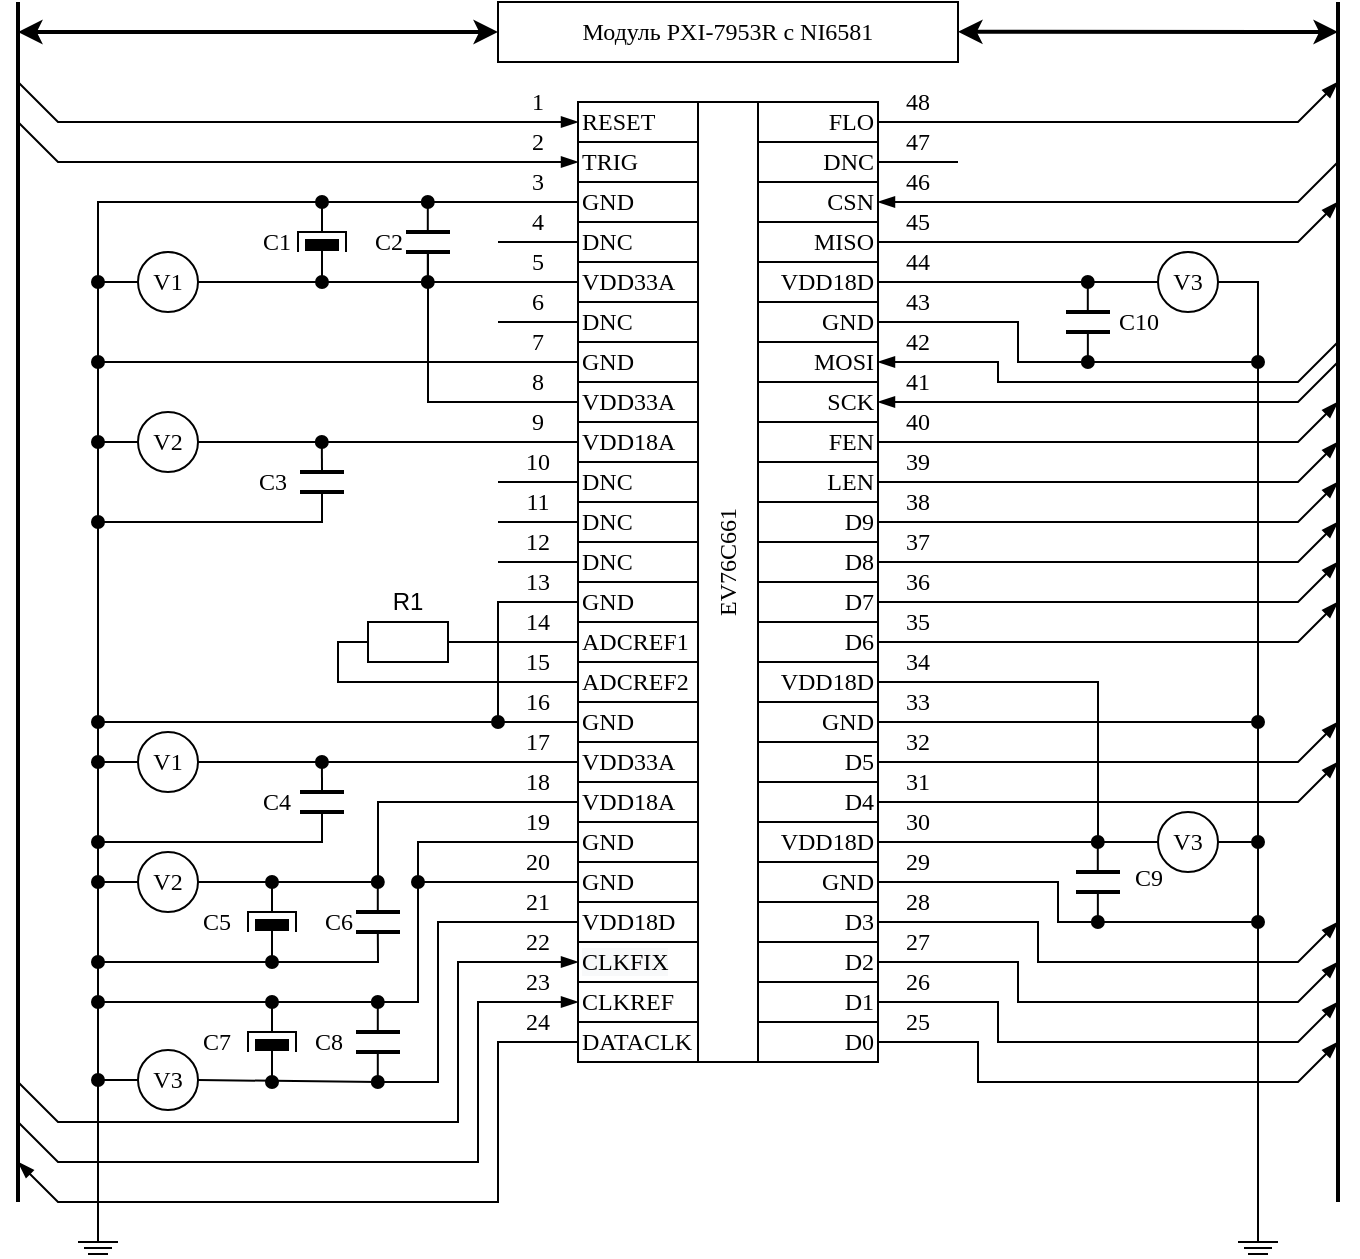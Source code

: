 <mxfile version="15.6.3" type="device"><diagram id="ecXtIgjpvwC74i9bD4ez" name="Page-1"><mxGraphModel dx="1673" dy="896" grid="1" gridSize="10" guides="1" tooltips="1" connect="1" arrows="1" fold="1" page="1" pageScale="1" pageWidth="1169" pageHeight="827" background="none" math="0" shadow="0"><root><mxCell id="0"/><mxCell id="1" parent="0"/><mxCell id="bS-fs8mLBwHX3t5qCXv7-1" value="" style="rounded=0;whiteSpace=wrap;html=1;align=left;fontFamily=Times New Roman;" parent="1" vertex="1"><mxGeometry x="640" y="160" width="150" height="480" as="geometry"/></mxCell><mxCell id="bS-fs8mLBwHX3t5qCXv7-2" value="RESET" style="rounded=0;whiteSpace=wrap;html=1;align=left;fontFamily=Times New Roman;" parent="1" vertex="1"><mxGeometry x="640" y="160" width="60" height="20" as="geometry"/></mxCell><mxCell id="bS-fs8mLBwHX3t5qCXv7-4" value="TRIG" style="rounded=0;whiteSpace=wrap;html=1;align=left;fontFamily=Times New Roman;" parent="1" vertex="1"><mxGeometry x="640" y="180" width="60" height="20" as="geometry"/></mxCell><mxCell id="bS-fs8mLBwHX3t5qCXv7-5" value="GND" style="rounded=0;whiteSpace=wrap;html=1;align=left;fontFamily=Times New Roman;" parent="1" vertex="1"><mxGeometry x="640" y="200" width="60" height="20" as="geometry"/></mxCell><mxCell id="bS-fs8mLBwHX3t5qCXv7-6" value="DNC" style="rounded=0;whiteSpace=wrap;html=1;align=left;fontFamily=Times New Roman;" parent="1" vertex="1"><mxGeometry x="640" y="220" width="60" height="20" as="geometry"/></mxCell><mxCell id="bS-fs8mLBwHX3t5qCXv7-7" value="VDD33A" style="rounded=0;whiteSpace=wrap;html=1;align=left;fontFamily=Times New Roman;" parent="1" vertex="1"><mxGeometry x="640" y="240" width="60" height="20" as="geometry"/></mxCell><mxCell id="bS-fs8mLBwHX3t5qCXv7-8" value="DNC" style="rounded=0;whiteSpace=wrap;html=1;align=left;fontFamily=Times New Roman;" parent="1" vertex="1"><mxGeometry x="640" y="260" width="60" height="20" as="geometry"/></mxCell><mxCell id="bS-fs8mLBwHX3t5qCXv7-9" value="GND" style="rounded=0;whiteSpace=wrap;html=1;align=left;fontFamily=Times New Roman;" parent="1" vertex="1"><mxGeometry x="640" y="280" width="60" height="20" as="geometry"/></mxCell><mxCell id="bS-fs8mLBwHX3t5qCXv7-10" value="VDD33A" style="rounded=0;whiteSpace=wrap;html=1;align=left;fontFamily=Times New Roman;" parent="1" vertex="1"><mxGeometry x="640" y="300" width="60" height="20" as="geometry"/></mxCell><mxCell id="bS-fs8mLBwHX3t5qCXv7-11" value="VDD18A" style="rounded=0;whiteSpace=wrap;html=1;align=left;fontFamily=Times New Roman;" parent="1" vertex="1"><mxGeometry x="640" y="320" width="60" height="20" as="geometry"/></mxCell><mxCell id="bS-fs8mLBwHX3t5qCXv7-12" value="DNC" style="rounded=0;whiteSpace=wrap;html=1;align=left;fontFamily=Times New Roman;" parent="1" vertex="1"><mxGeometry x="640" y="340" width="60" height="20" as="geometry"/></mxCell><mxCell id="bS-fs8mLBwHX3t5qCXv7-13" value="" style="endArrow=blockThin;html=1;rounded=0;entryX=0;entryY=0.5;entryDx=0;entryDy=0;align=left;fontFamily=Times New Roman;endFill=1;" parent="1" target="bS-fs8mLBwHX3t5qCXv7-2" edge="1"><mxGeometry width="50" height="50" relative="1" as="geometry"><mxPoint x="360" y="150" as="sourcePoint"/><mxPoint x="610" y="180" as="targetPoint"/><Array as="points"><mxPoint x="380" y="170"/></Array></mxGeometry></mxCell><mxCell id="bS-fs8mLBwHX3t5qCXv7-15" value="" style="endArrow=blockThin;html=1;rounded=0;entryX=0;entryY=0.5;entryDx=0;entryDy=0;align=left;fontFamily=Times New Roman;startArrow=none;startFill=0;endFill=1;" parent="1" target="bS-fs8mLBwHX3t5qCXv7-4" edge="1"><mxGeometry width="50" height="50" relative="1" as="geometry"><mxPoint x="360" y="170" as="sourcePoint"/><mxPoint x="640" y="200" as="targetPoint"/><Array as="points"><mxPoint x="380" y="190"/></Array></mxGeometry></mxCell><mxCell id="bS-fs8mLBwHX3t5qCXv7-17" value="" style="endArrow=none;html=1;rounded=0;entryX=0;entryY=0.5;entryDx=0;entryDy=0;align=left;fontFamily=Times New Roman;" parent="1" target="bS-fs8mLBwHX3t5qCXv7-18" edge="1"><mxGeometry width="50" height="50" relative="1" as="geometry"><mxPoint x="600" y="370" as="sourcePoint"/><mxPoint x="630" y="360" as="targetPoint"/></mxGeometry></mxCell><mxCell id="bS-fs8mLBwHX3t5qCXv7-18" value="DNC" style="rounded=0;whiteSpace=wrap;html=1;align=left;fontFamily=Times New Roman;" parent="1" vertex="1"><mxGeometry x="640" y="360" width="60" height="20" as="geometry"/></mxCell><mxCell id="bS-fs8mLBwHX3t5qCXv7-19" value="" style="endArrow=none;html=1;rounded=0;entryX=0;entryY=0.5;entryDx=0;entryDy=0;align=left;fontFamily=Times New Roman;" parent="1" target="bS-fs8mLBwHX3t5qCXv7-12" edge="1"><mxGeometry width="50" height="50" relative="1" as="geometry"><mxPoint x="600" y="350" as="sourcePoint"/><mxPoint x="630" y="320" as="targetPoint"/></mxGeometry></mxCell><mxCell id="bS-fs8mLBwHX3t5qCXv7-20" value="" style="endArrow=none;html=1;rounded=0;entryX=0;entryY=0.5;entryDx=0;entryDy=0;align=left;fontFamily=Times New Roman;exitX=1;exitY=0.5;exitDx=0;exitDy=0;" parent="1" source="bS-fs8mLBwHX3t5qCXv7-190" target="bS-fs8mLBwHX3t5qCXv7-11" edge="1"><mxGeometry width="50" height="50" relative="1" as="geometry"><mxPoint x="600" y="330" as="sourcePoint"/><mxPoint x="620" y="300" as="targetPoint"/></mxGeometry></mxCell><mxCell id="bS-fs8mLBwHX3t5qCXv7-22" value="" style="endArrow=none;html=1;rounded=0;align=left;entryX=0;entryY=0.5;entryDx=0;entryDy=0;fontFamily=Times New Roman;" parent="1" target="bS-fs8mLBwHX3t5qCXv7-8" edge="1"><mxGeometry width="50" height="50" relative="1" as="geometry"><mxPoint x="600" y="270" as="sourcePoint"/><mxPoint x="640" y="280" as="targetPoint"/><Array as="points"/></mxGeometry></mxCell><mxCell id="bS-fs8mLBwHX3t5qCXv7-23" value="" style="endArrow=none;html=1;rounded=0;entryX=0;entryY=0.5;entryDx=0;entryDy=0;align=left;fontFamily=Times New Roman;startArrow=oval;endFill=0;startFill=1;" parent="1" target="bS-fs8mLBwHX3t5qCXv7-9" edge="1"><mxGeometry width="50" height="50" relative="1" as="geometry"><mxPoint x="400" y="290" as="sourcePoint"/><mxPoint x="620" y="290" as="targetPoint"/></mxGeometry></mxCell><mxCell id="bS-fs8mLBwHX3t5qCXv7-25" value="" style="endArrow=none;html=1;rounded=0;entryX=0;entryY=0.5;entryDx=0;entryDy=0;align=left;fontFamily=Times New Roman;" parent="1" target="bS-fs8mLBwHX3t5qCXv7-6" edge="1"><mxGeometry width="50" height="50" relative="1" as="geometry"><mxPoint x="600" y="230" as="sourcePoint"/><mxPoint x="640" y="220" as="targetPoint"/></mxGeometry></mxCell><mxCell id="bS-fs8mLBwHX3t5qCXv7-26" value="" style="endArrow=none;html=1;rounded=0;entryX=0;entryY=0.5;entryDx=0;entryDy=0;align=left;fontFamily=Times New Roman;" parent="1" target="bS-fs8mLBwHX3t5qCXv7-27" edge="1"><mxGeometry width="50" height="50" relative="1" as="geometry"><mxPoint x="600" y="390" as="sourcePoint"/><mxPoint x="630" y="380" as="targetPoint"/></mxGeometry></mxCell><mxCell id="bS-fs8mLBwHX3t5qCXv7-27" value="DNC" style="rounded=0;whiteSpace=wrap;html=1;align=left;fontFamily=Times New Roman;" parent="1" vertex="1"><mxGeometry x="640" y="380" width="60" height="20" as="geometry"/></mxCell><mxCell id="bS-fs8mLBwHX3t5qCXv7-29" value="GND" style="rounded=0;whiteSpace=wrap;html=1;align=left;fontFamily=Times New Roman;" parent="1" vertex="1"><mxGeometry x="640" y="400" width="60" height="20" as="geometry"/></mxCell><mxCell id="bS-fs8mLBwHX3t5qCXv7-30" value="ADCREF1" style="rounded=0;whiteSpace=wrap;html=1;align=left;fontFamily=Times New Roman;" parent="1" vertex="1"><mxGeometry x="640" y="420" width="60" height="20" as="geometry"/></mxCell><mxCell id="bS-fs8mLBwHX3t5qCXv7-31" value="" style="endArrow=none;html=1;rounded=0;entryX=0;entryY=0.5;entryDx=0;entryDy=0;align=left;fontFamily=Times New Roman;exitX=1;exitY=0.5;exitDx=0;exitDy=0;" parent="1" target="bS-fs8mLBwHX3t5qCXv7-30" edge="1" source="bS-fs8mLBwHX3t5qCXv7-255"><mxGeometry width="50" height="50" relative="1" as="geometry"><mxPoint x="600" y="430" as="sourcePoint"/><mxPoint x="630" y="420" as="targetPoint"/><Array as="points"><mxPoint x="590" y="430"/></Array></mxGeometry></mxCell><mxCell id="bS-fs8mLBwHX3t5qCXv7-32" value="ADCREF2" style="rounded=0;whiteSpace=wrap;html=1;align=left;fontFamily=Times New Roman;" parent="1" vertex="1"><mxGeometry x="640" y="440" width="60" height="20" as="geometry"/></mxCell><mxCell id="bS-fs8mLBwHX3t5qCXv7-33" value="" style="endArrow=none;html=1;rounded=0;entryX=0;entryY=0.5;entryDx=0;entryDy=0;align=left;fontFamily=Times New Roman;exitX=0;exitY=0.5;exitDx=0;exitDy=0;" parent="1" target="bS-fs8mLBwHX3t5qCXv7-32" edge="1" source="bS-fs8mLBwHX3t5qCXv7-255"><mxGeometry width="50" height="50" relative="1" as="geometry"><mxPoint x="600" y="450" as="sourcePoint"/><mxPoint x="630" y="450" as="targetPoint"/><Array as="points"><mxPoint x="520" y="430"/><mxPoint x="520" y="450"/></Array></mxGeometry></mxCell><mxCell id="bS-fs8mLBwHX3t5qCXv7-34" value="VDD33A" style="rounded=0;whiteSpace=wrap;html=1;align=left;fontFamily=Times New Roman;" parent="1" vertex="1"><mxGeometry x="640" y="480" width="60" height="20" as="geometry"/></mxCell><mxCell id="bS-fs8mLBwHX3t5qCXv7-35" value="" style="endArrow=none;html=1;rounded=0;entryX=0;entryY=0.5;entryDx=0;entryDy=0;align=left;fontFamily=Times New Roman;endFill=0;startArrow=oval;startFill=1;" parent="1" target="bS-fs8mLBwHX3t5qCXv7-59" edge="1"><mxGeometry width="50" height="50" relative="1" as="geometry"><mxPoint x="400" y="470" as="sourcePoint"/><mxPoint x="640" y="485" as="targetPoint"/></mxGeometry></mxCell><mxCell id="bS-fs8mLBwHX3t5qCXv7-37" value="&lt;span&gt;VDD18A&lt;/span&gt;" style="rounded=0;whiteSpace=wrap;html=1;align=left;fontFamily=Times New Roman;" parent="1" vertex="1"><mxGeometry x="640" y="500" width="60" height="20" as="geometry"/></mxCell><mxCell id="bS-fs8mLBwHX3t5qCXv7-38" value="" style="endArrow=none;html=1;rounded=0;entryX=0;entryY=0.5;entryDx=0;entryDy=0;align=left;fontFamily=Times New Roman;" parent="1" target="bS-fs8mLBwHX3t5qCXv7-39" edge="1"><mxGeometry width="50" height="50" relative="1" as="geometry"><mxPoint x="600" y="530" as="sourcePoint"/><mxPoint x="630" y="530" as="targetPoint"/></mxGeometry></mxCell><mxCell id="bS-fs8mLBwHX3t5qCXv7-39" value="&lt;span&gt;GND&lt;/span&gt;" style="rounded=0;whiteSpace=wrap;html=1;align=left;fontFamily=Times New Roman;" parent="1" vertex="1"><mxGeometry x="640" y="520" width="60" height="20" as="geometry"/></mxCell><mxCell id="bS-fs8mLBwHX3t5qCXv7-40" value="" style="endArrow=none;html=1;rounded=0;entryX=0;entryY=0.5;entryDx=0;entryDy=0;align=left;fontFamily=Times New Roman;" parent="1" target="bS-fs8mLBwHX3t5qCXv7-41" edge="1"><mxGeometry width="50" height="50" relative="1" as="geometry"><mxPoint x="600" y="550" as="sourcePoint"/><mxPoint x="630" y="550" as="targetPoint"/></mxGeometry></mxCell><mxCell id="bS-fs8mLBwHX3t5qCXv7-41" value="&lt;span&gt;GND&lt;/span&gt;" style="rounded=0;whiteSpace=wrap;html=1;align=left;fontFamily=Times New Roman;" parent="1" vertex="1"><mxGeometry x="640" y="540" width="60" height="20" as="geometry"/></mxCell><mxCell id="bS-fs8mLBwHX3t5qCXv7-42" value="" style="endArrow=none;html=1;rounded=0;entryX=0;entryY=0.5;entryDx=0;entryDy=0;align=left;fontFamily=Times New Roman;" parent="1" target="bS-fs8mLBwHX3t5qCXv7-43" edge="1"><mxGeometry width="50" height="50" relative="1" as="geometry"><mxPoint x="600" y="570" as="sourcePoint"/><mxPoint x="630" y="570" as="targetPoint"/></mxGeometry></mxCell><mxCell id="bS-fs8mLBwHX3t5qCXv7-43" value="&lt;span&gt;VDD18D&lt;/span&gt;" style="rounded=0;whiteSpace=wrap;html=1;align=left;fontFamily=Times New Roman;" parent="1" vertex="1"><mxGeometry x="640" y="560" width="60" height="20" as="geometry"/></mxCell><mxCell id="bS-fs8mLBwHX3t5qCXv7-44" value="" style="endArrow=blockThin;html=1;rounded=0;entryX=0;entryY=0.5;entryDx=0;entryDy=0;align=left;fontFamily=Times New Roman;endFill=1;" parent="1" target="bS-fs8mLBwHX3t5qCXv7-45" edge="1"><mxGeometry width="50" height="50" relative="1" as="geometry"><mxPoint x="360" y="650" as="sourcePoint"/><mxPoint x="630" y="590" as="targetPoint"/><Array as="points"><mxPoint x="380" y="670"/><mxPoint x="580" y="670"/><mxPoint x="580" y="590"/></Array></mxGeometry></mxCell><mxCell id="bS-fs8mLBwHX3t5qCXv7-45" value="&#10;&#10;&lt;span style=&quot;color: rgb(0, 0, 0); font-family: &amp;quot;times new roman&amp;quot;; font-size: 12px; font-style: normal; font-weight: 400; letter-spacing: normal; text-align: left; text-indent: 0px; text-transform: none; word-spacing: 0px; background-color: rgb(248, 249, 250); display: inline; float: none;&quot;&gt;CLKFIX&lt;/span&gt;&#10;&#10;" style="rounded=0;whiteSpace=wrap;html=1;align=left;fontFamily=Times New Roman;" parent="1" vertex="1"><mxGeometry x="640" y="580" width="60" height="20" as="geometry"/></mxCell><mxCell id="bS-fs8mLBwHX3t5qCXv7-46" value="" style="endArrow=blockThin;html=1;rounded=0;entryX=0;entryY=0.5;entryDx=0;entryDy=0;align=left;fontFamily=Times New Roman;endFill=1;" parent="1" target="bS-fs8mLBwHX3t5qCXv7-47" edge="1"><mxGeometry width="50" height="50" relative="1" as="geometry"><mxPoint x="360" y="670" as="sourcePoint"/><mxPoint x="630" y="610" as="targetPoint"/><Array as="points"><mxPoint x="380" y="690"/><mxPoint x="590" y="690"/><mxPoint x="590" y="680"/><mxPoint x="590" y="610"/></Array></mxGeometry></mxCell><mxCell id="bS-fs8mLBwHX3t5qCXv7-47" value="CLKREF" style="rounded=0;whiteSpace=wrap;html=1;align=left;fontFamily=Times New Roman;" parent="1" vertex="1"><mxGeometry x="640" y="600" width="60" height="20" as="geometry"/></mxCell><mxCell id="bS-fs8mLBwHX3t5qCXv7-48" value="" style="endArrow=none;html=1;rounded=0;entryX=0;entryY=0.5;entryDx=0;entryDy=0;align=left;fontFamily=Times New Roman;startArrow=blockThin;startFill=1;endFill=0;" parent="1" target="bS-fs8mLBwHX3t5qCXv7-49" edge="1"><mxGeometry width="50" height="50" relative="1" as="geometry"><mxPoint x="360" y="690" as="sourcePoint"/><mxPoint x="630" y="630" as="targetPoint"/><Array as="points"><mxPoint x="380" y="710"/><mxPoint x="600" y="710"/><mxPoint x="600" y="630"/></Array></mxGeometry></mxCell><mxCell id="bS-fs8mLBwHX3t5qCXv7-49" value="DATACLK" style="rounded=0;whiteSpace=wrap;html=1;align=left;fontFamily=Times New Roman;" parent="1" vertex="1"><mxGeometry x="640" y="620" width="60" height="20" as="geometry"/></mxCell><mxCell id="bS-fs8mLBwHX3t5qCXv7-59" value="GND" style="rounded=0;whiteSpace=wrap;html=1;align=left;fontFamily=Times New Roman;" parent="1" vertex="1"><mxGeometry x="640" y="460" width="60" height="20" as="geometry"/></mxCell><mxCell id="bS-fs8mLBwHX3t5qCXv7-60" value="" style="endArrow=none;html=1;rounded=0;align=left;entryX=0;entryY=0.5;entryDx=0;entryDy=0;fontFamily=Times New Roman;exitX=1;exitY=0.5;exitDx=0;exitDy=0;" parent="1" target="bS-fs8mLBwHX3t5qCXv7-34" edge="1" source="U_cKqHbEZdhO_IM6ovSQ-10"><mxGeometry width="50" height="50" relative="1" as="geometry"><mxPoint x="600" y="490" as="sourcePoint"/><mxPoint x="600" y="490" as="targetPoint"/></mxGeometry></mxCell><mxCell id="bS-fs8mLBwHX3t5qCXv7-61" value="FLO" style="rounded=0;whiteSpace=wrap;html=1;align=right;fontFamily=Times New Roman;" parent="1" vertex="1"><mxGeometry x="730" y="160" width="60" height="20" as="geometry"/></mxCell><mxCell id="bS-fs8mLBwHX3t5qCXv7-62" value="" style="endArrow=blockThin;html=1;rounded=0;align=left;exitX=1;exitY=0.5;exitDx=0;exitDy=0;fontFamily=Times New Roman;endFill=1;" parent="1" source="bS-fs8mLBwHX3t5qCXv7-61" edge="1"><mxGeometry width="50" height="50" relative="1" as="geometry"><mxPoint x="820" y="190" as="sourcePoint"/><mxPoint x="1020" y="150" as="targetPoint"/><Array as="points"><mxPoint x="980" y="170"/><mxPoint x="1000" y="170"/></Array></mxGeometry></mxCell><mxCell id="bS-fs8mLBwHX3t5qCXv7-63" value="DNC" style="rounded=0;whiteSpace=wrap;html=1;align=right;fontFamily=Times New Roman;" parent="1" vertex="1"><mxGeometry x="730" y="180" width="60" height="20" as="geometry"/></mxCell><mxCell id="bS-fs8mLBwHX3t5qCXv7-64" value="" style="endArrow=none;html=1;rounded=0;align=left;exitX=1;exitY=0.5;exitDx=0;exitDy=0;fontFamily=Times New Roman;" parent="1" source="bS-fs8mLBwHX3t5qCXv7-63" edge="1"><mxGeometry width="50" height="50" relative="1" as="geometry"><mxPoint x="820" y="210" as="sourcePoint"/><mxPoint x="830" y="190" as="targetPoint"/></mxGeometry></mxCell><mxCell id="bS-fs8mLBwHX3t5qCXv7-65" value="" style="endArrow=none;html=1;rounded=0;align=left;exitX=1;exitY=0.5;exitDx=0;exitDy=0;fontFamily=Times New Roman;startArrow=blockThin;startFill=1;" parent="1" source="bS-fs8mLBwHX3t5qCXv7-66" edge="1"><mxGeometry width="50" height="50" relative="1" as="geometry"><mxPoint x="820" y="230" as="sourcePoint"/><mxPoint x="1020" y="190" as="targetPoint"/><Array as="points"><mxPoint x="1000" y="210"/></Array></mxGeometry></mxCell><mxCell id="bS-fs8mLBwHX3t5qCXv7-66" value="CSN" style="rounded=0;whiteSpace=wrap;html=1;align=right;fontFamily=Times New Roman;" parent="1" vertex="1"><mxGeometry x="730" y="200" width="60" height="20" as="geometry"/></mxCell><mxCell id="bS-fs8mLBwHX3t5qCXv7-69" value="MISO" style="rounded=0;whiteSpace=wrap;html=1;align=right;fontFamily=Times New Roman;" parent="1" vertex="1"><mxGeometry x="730" y="220" width="60" height="20" as="geometry"/></mxCell><mxCell id="bS-fs8mLBwHX3t5qCXv7-70" value="" style="endArrow=blockThin;html=1;rounded=0;align=left;exitX=1;exitY=0.5;exitDx=0;exitDy=0;fontFamily=Times New Roman;endFill=1;" parent="1" source="bS-fs8mLBwHX3t5qCXv7-69" edge="1"><mxGeometry width="50" height="50" relative="1" as="geometry"><mxPoint x="820" y="250" as="sourcePoint"/><mxPoint x="1020" y="210" as="targetPoint"/><Array as="points"><mxPoint x="1000" y="230"/></Array></mxGeometry></mxCell><mxCell id="bS-fs8mLBwHX3t5qCXv7-71" value="VDD18D" style="rounded=0;whiteSpace=wrap;html=1;align=right;fontFamily=Times New Roman;" parent="1" vertex="1"><mxGeometry x="730" y="240" width="60" height="20" as="geometry"/></mxCell><mxCell id="bS-fs8mLBwHX3t5qCXv7-72" value="" style="endArrow=none;html=1;rounded=0;align=left;exitX=1;exitY=0.5;exitDx=0;exitDy=0;fontFamily=Times New Roman;entryX=0;entryY=0.5;entryDx=0;entryDy=0;" parent="1" source="bS-fs8mLBwHX3t5qCXv7-71" edge="1" target="U_cKqHbEZdhO_IM6ovSQ-92"><mxGeometry width="50" height="50" relative="1" as="geometry"><mxPoint x="820" y="270" as="sourcePoint"/><mxPoint x="890" y="250" as="targetPoint"/></mxGeometry></mxCell><mxCell id="bS-fs8mLBwHX3t5qCXv7-73" value="GND" style="rounded=0;whiteSpace=wrap;html=1;align=right;fontFamily=Times New Roman;" parent="1" vertex="1"><mxGeometry x="730" y="260" width="60" height="20" as="geometry"/></mxCell><mxCell id="bS-fs8mLBwHX3t5qCXv7-74" value="" style="endArrow=none;html=1;rounded=0;align=left;exitX=1;exitY=0.5;exitDx=0;exitDy=0;fontFamily=Times New Roman;endFill=0;startArrow=none;startFill=0;" parent="1" source="bS-fs8mLBwHX3t5qCXv7-73" edge="1"><mxGeometry width="50" height="50" relative="1" as="geometry"><mxPoint x="820" y="290" as="sourcePoint"/><mxPoint x="980" y="730" as="targetPoint"/><Array as="points"><mxPoint x="860" y="270"/><mxPoint x="860" y="290"/><mxPoint x="980" y="290"/></Array></mxGeometry></mxCell><mxCell id="bS-fs8mLBwHX3t5qCXv7-75" value="MOSI" style="rounded=0;whiteSpace=wrap;html=1;align=right;fontFamily=Times New Roman;" parent="1" vertex="1"><mxGeometry x="730" y="280" width="60" height="20" as="geometry"/></mxCell><mxCell id="bS-fs8mLBwHX3t5qCXv7-76" value="" style="endArrow=none;html=1;rounded=0;align=left;exitX=1;exitY=0.5;exitDx=0;exitDy=0;fontFamily=Times New Roman;startArrow=blockThin;startFill=1;endFill=0;" parent="1" source="bS-fs8mLBwHX3t5qCXv7-75" edge="1"><mxGeometry width="50" height="50" relative="1" as="geometry"><mxPoint x="820" y="310" as="sourcePoint"/><mxPoint x="1020" y="280" as="targetPoint"/><Array as="points"><mxPoint x="850" y="290"/><mxPoint x="850" y="300"/><mxPoint x="1000" y="300"/></Array></mxGeometry></mxCell><mxCell id="bS-fs8mLBwHX3t5qCXv7-78" value="SCK" style="rounded=0;whiteSpace=wrap;html=1;align=right;fontFamily=Times New Roman;" parent="1" vertex="1"><mxGeometry x="730" y="300" width="60" height="20" as="geometry"/></mxCell><mxCell id="bS-fs8mLBwHX3t5qCXv7-80" value="" style="endArrow=blockThin;html=1;rounded=0;align=left;exitX=1;exitY=0.5;exitDx=0;exitDy=0;fontFamily=Times New Roman;endFill=1;" parent="1" source="bS-fs8mLBwHX3t5qCXv7-81" edge="1"><mxGeometry width="50" height="50" relative="1" as="geometry"><mxPoint x="820" y="350" as="sourcePoint"/><mxPoint x="1020" y="310" as="targetPoint"/><Array as="points"><mxPoint x="1000" y="330"/></Array></mxGeometry></mxCell><mxCell id="bS-fs8mLBwHX3t5qCXv7-81" value="FEN" style="rounded=0;whiteSpace=wrap;html=1;align=right;fontFamily=Times New Roman;" parent="1" vertex="1"><mxGeometry x="730" y="320" width="60" height="20" as="geometry"/></mxCell><mxCell id="bS-fs8mLBwHX3t5qCXv7-82" value="LEN" style="rounded=0;whiteSpace=wrap;html=1;align=right;fontFamily=Times New Roman;" parent="1" vertex="1"><mxGeometry x="730" y="340" width="60" height="20" as="geometry"/></mxCell><mxCell id="bS-fs8mLBwHX3t5qCXv7-83" value="" style="endArrow=blockThin;html=1;rounded=0;align=left;exitX=1;exitY=0.5;exitDx=0;exitDy=0;fontFamily=Times New Roman;endFill=1;" parent="1" source="bS-fs8mLBwHX3t5qCXv7-82" edge="1"><mxGeometry width="50" height="50" relative="1" as="geometry"><mxPoint x="820" y="370" as="sourcePoint"/><mxPoint x="1020" y="330" as="targetPoint"/><Array as="points"><mxPoint x="1000" y="350"/></Array></mxGeometry></mxCell><mxCell id="bS-fs8mLBwHX3t5qCXv7-84" value="D9" style="rounded=0;whiteSpace=wrap;html=1;align=right;fontFamily=Times New Roman;" parent="1" vertex="1"><mxGeometry x="730" y="360" width="60" height="20" as="geometry"/></mxCell><mxCell id="bS-fs8mLBwHX3t5qCXv7-85" value="" style="endArrow=blockThin;html=1;rounded=0;align=left;exitX=1;exitY=0.5;exitDx=0;exitDy=0;fontFamily=Times New Roman;endFill=1;" parent="1" source="bS-fs8mLBwHX3t5qCXv7-84" edge="1"><mxGeometry width="50" height="50" relative="1" as="geometry"><mxPoint x="820" y="390" as="sourcePoint"/><mxPoint x="1020" y="350" as="targetPoint"/><Array as="points"><mxPoint x="1000" y="370"/></Array></mxGeometry></mxCell><mxCell id="bS-fs8mLBwHX3t5qCXv7-86" value="D8" style="rounded=0;whiteSpace=wrap;html=1;align=right;fontFamily=Times New Roman;" parent="1" vertex="1"><mxGeometry x="730" y="380" width="60" height="20" as="geometry"/></mxCell><mxCell id="bS-fs8mLBwHX3t5qCXv7-87" value="" style="endArrow=blockThin;html=1;rounded=0;align=left;exitX=1;exitY=0.5;exitDx=0;exitDy=0;fontFamily=Times New Roman;endFill=1;" parent="1" source="bS-fs8mLBwHX3t5qCXv7-86" edge="1"><mxGeometry width="50" height="50" relative="1" as="geometry"><mxPoint x="820" y="410" as="sourcePoint"/><mxPoint x="1020" y="370" as="targetPoint"/><Array as="points"><mxPoint x="1000" y="390"/></Array></mxGeometry></mxCell><mxCell id="bS-fs8mLBwHX3t5qCXv7-88" value="D7" style="rounded=0;whiteSpace=wrap;html=1;align=right;fontFamily=Times New Roman;" parent="1" vertex="1"><mxGeometry x="730" y="400" width="60" height="20" as="geometry"/></mxCell><mxCell id="bS-fs8mLBwHX3t5qCXv7-89" value="" style="endArrow=blockThin;html=1;rounded=0;align=left;exitX=1;exitY=0.5;exitDx=0;exitDy=0;fontFamily=Times New Roman;endFill=1;" parent="1" source="bS-fs8mLBwHX3t5qCXv7-88" edge="1"><mxGeometry width="50" height="50" relative="1" as="geometry"><mxPoint x="820" y="430" as="sourcePoint"/><mxPoint x="1020" y="390" as="targetPoint"/><Array as="points"><mxPoint x="1000" y="410"/></Array></mxGeometry></mxCell><mxCell id="bS-fs8mLBwHX3t5qCXv7-90" value="D6" style="rounded=0;whiteSpace=wrap;html=1;align=right;fontFamily=Times New Roman;" parent="1" vertex="1"><mxGeometry x="730" y="420" width="60" height="20" as="geometry"/></mxCell><mxCell id="bS-fs8mLBwHX3t5qCXv7-91" value="" style="endArrow=blockThin;html=1;rounded=0;align=left;exitX=1;exitY=0.5;exitDx=0;exitDy=0;fontFamily=Times New Roman;endFill=1;" parent="1" source="bS-fs8mLBwHX3t5qCXv7-90" edge="1"><mxGeometry width="50" height="50" relative="1" as="geometry"><mxPoint x="820" y="450" as="sourcePoint"/><mxPoint x="1020" y="410" as="targetPoint"/><Array as="points"><mxPoint x="1000" y="430"/></Array></mxGeometry></mxCell><mxCell id="bS-fs8mLBwHX3t5qCXv7-92" value="VDD18D" style="rounded=0;whiteSpace=wrap;html=1;align=right;fontFamily=Times New Roman;" parent="1" vertex="1"><mxGeometry x="730" y="440" width="60" height="20" as="geometry"/></mxCell><mxCell id="bS-fs8mLBwHX3t5qCXv7-93" value="" style="endArrow=none;html=1;rounded=0;align=left;exitX=1;exitY=0.5;exitDx=0;exitDy=0;fontFamily=Times New Roman;" parent="1" source="bS-fs8mLBwHX3t5qCXv7-92" edge="1"><mxGeometry width="50" height="50" relative="1" as="geometry"><mxPoint x="820" y="470" as="sourcePoint"/><mxPoint x="900" y="530" as="targetPoint"/><Array as="points"><mxPoint x="900" y="450"/></Array></mxGeometry></mxCell><mxCell id="bS-fs8mLBwHX3t5qCXv7-94" value="GND" style="rounded=0;whiteSpace=wrap;html=1;align=right;fontFamily=Times New Roman;" parent="1" vertex="1"><mxGeometry x="730" y="460" width="60" height="20" as="geometry"/></mxCell><mxCell id="bS-fs8mLBwHX3t5qCXv7-95" value="" style="endArrow=oval;html=1;rounded=0;align=left;exitX=1;exitY=0.5;exitDx=0;exitDy=0;fontFamily=Times New Roman;endFill=1;" parent="1" source="bS-fs8mLBwHX3t5qCXv7-94" edge="1"><mxGeometry width="50" height="50" relative="1" as="geometry"><mxPoint x="820" y="490" as="sourcePoint"/><mxPoint x="980" y="470" as="targetPoint"/></mxGeometry></mxCell><mxCell id="bS-fs8mLBwHX3t5qCXv7-121" value="D5" style="rounded=0;whiteSpace=wrap;html=1;align=right;fontFamily=Times New Roman;" parent="1" vertex="1"><mxGeometry x="730" y="480" width="60" height="20" as="geometry"/></mxCell><mxCell id="bS-fs8mLBwHX3t5qCXv7-122" value="" style="endArrow=blockThin;html=1;rounded=0;align=left;exitX=1;exitY=0.5;exitDx=0;exitDy=0;fontFamily=Times New Roman;endFill=1;" parent="1" source="bS-fs8mLBwHX3t5qCXv7-121" edge="1"><mxGeometry width="50" height="50" relative="1" as="geometry"><mxPoint x="820" y="510" as="sourcePoint"/><mxPoint x="1020" y="470" as="targetPoint"/><Array as="points"><mxPoint x="1000" y="490"/></Array></mxGeometry></mxCell><mxCell id="bS-fs8mLBwHX3t5qCXv7-123" value="D4" style="rounded=0;whiteSpace=wrap;html=1;align=right;fontFamily=Times New Roman;" parent="1" vertex="1"><mxGeometry x="730" y="500" width="60" height="20" as="geometry"/></mxCell><mxCell id="bS-fs8mLBwHX3t5qCXv7-124" value="" style="endArrow=blockThin;html=1;rounded=0;align=left;exitX=1;exitY=0.5;exitDx=0;exitDy=0;fontFamily=Times New Roman;endFill=1;" parent="1" source="bS-fs8mLBwHX3t5qCXv7-123" edge="1"><mxGeometry width="50" height="50" relative="1" as="geometry"><mxPoint x="820" y="530" as="sourcePoint"/><mxPoint x="1020" y="490" as="targetPoint"/><Array as="points"><mxPoint x="1000" y="510"/></Array></mxGeometry></mxCell><mxCell id="bS-fs8mLBwHX3t5qCXv7-125" value="VDD18D" style="rounded=0;whiteSpace=wrap;html=1;align=right;fontFamily=Times New Roman;" parent="1" vertex="1"><mxGeometry x="730" y="520" width="60" height="20" as="geometry"/></mxCell><mxCell id="bS-fs8mLBwHX3t5qCXv7-126" value="" style="endArrow=none;html=1;rounded=0;align=left;exitX=1;exitY=0.5;exitDx=0;exitDy=0;fontFamily=Times New Roman;" parent="1" source="bS-fs8mLBwHX3t5qCXv7-125" edge="1"><mxGeometry width="50" height="50" relative="1" as="geometry"><mxPoint x="820" y="550" as="sourcePoint"/><mxPoint x="830" y="530.0" as="targetPoint"/></mxGeometry></mxCell><mxCell id="bS-fs8mLBwHX3t5qCXv7-127" value="GND" style="rounded=0;whiteSpace=wrap;html=1;align=right;fontFamily=Times New Roman;" parent="1" vertex="1"><mxGeometry x="730" y="540" width="60" height="20" as="geometry"/></mxCell><mxCell id="bS-fs8mLBwHX3t5qCXv7-128" value="" style="endArrow=oval;html=1;rounded=0;align=left;exitX=1;exitY=0.5;exitDx=0;exitDy=0;fontFamily=Times New Roman;endFill=1;" parent="1" source="bS-fs8mLBwHX3t5qCXv7-127" edge="1"><mxGeometry width="50" height="50" relative="1" as="geometry"><mxPoint x="820" y="570" as="sourcePoint"/><mxPoint x="980" y="570" as="targetPoint"/><Array as="points"><mxPoint x="860" y="550"/><mxPoint x="880" y="550"/><mxPoint x="880" y="560"/><mxPoint x="880" y="570"/></Array></mxGeometry></mxCell><mxCell id="bS-fs8mLBwHX3t5qCXv7-129" value="D3" style="rounded=0;whiteSpace=wrap;html=1;align=right;fontFamily=Times New Roman;" parent="1" vertex="1"><mxGeometry x="730" y="560" width="60" height="20" as="geometry"/></mxCell><mxCell id="bS-fs8mLBwHX3t5qCXv7-130" value="" style="endArrow=blockThin;html=1;rounded=0;align=left;exitX=1;exitY=0.5;exitDx=0;exitDy=0;fontFamily=Times New Roman;endFill=1;" parent="1" source="bS-fs8mLBwHX3t5qCXv7-129" edge="1"><mxGeometry width="50" height="50" relative="1" as="geometry"><mxPoint x="820" y="590" as="sourcePoint"/><mxPoint x="1020" y="570" as="targetPoint"/><Array as="points"><mxPoint x="870" y="570"/><mxPoint x="870" y="590"/><mxPoint x="1000" y="590"/></Array></mxGeometry></mxCell><mxCell id="bS-fs8mLBwHX3t5qCXv7-131" value="D2" style="rounded=0;whiteSpace=wrap;html=1;align=right;fontFamily=Times New Roman;" parent="1" vertex="1"><mxGeometry x="730" y="580" width="60" height="20" as="geometry"/></mxCell><mxCell id="bS-fs8mLBwHX3t5qCXv7-132" value="" style="endArrow=blockThin;html=1;rounded=0;align=left;exitX=1;exitY=0.5;exitDx=0;exitDy=0;fontFamily=Times New Roman;endFill=1;" parent="1" source="bS-fs8mLBwHX3t5qCXv7-131" edge="1"><mxGeometry width="50" height="50" relative="1" as="geometry"><mxPoint x="820" y="610" as="sourcePoint"/><mxPoint x="1020" y="590" as="targetPoint"/><Array as="points"><mxPoint x="860" y="590"/><mxPoint x="860" y="610"/><mxPoint x="1000" y="610"/></Array></mxGeometry></mxCell><mxCell id="bS-fs8mLBwHX3t5qCXv7-133" value="D1" style="rounded=0;whiteSpace=wrap;html=1;align=right;fontFamily=Times New Roman;" parent="1" vertex="1"><mxGeometry x="730" y="600" width="60" height="20" as="geometry"/></mxCell><mxCell id="bS-fs8mLBwHX3t5qCXv7-134" value="" style="endArrow=blockThin;html=1;rounded=0;align=left;exitX=1;exitY=0.5;exitDx=0;exitDy=0;fontFamily=Times New Roman;endFill=1;" parent="1" source="bS-fs8mLBwHX3t5qCXv7-133" edge="1"><mxGeometry width="50" height="50" relative="1" as="geometry"><mxPoint x="820" y="630" as="sourcePoint"/><mxPoint x="1020" y="610" as="targetPoint"/><Array as="points"><mxPoint x="850" y="610"/><mxPoint x="850" y="630"/><mxPoint x="1000" y="630"/></Array></mxGeometry></mxCell><mxCell id="bS-fs8mLBwHX3t5qCXv7-135" value="D0" style="rounded=0;whiteSpace=wrap;html=1;align=right;fontFamily=Times New Roman;" parent="1" vertex="1"><mxGeometry x="730" y="620" width="60" height="20" as="geometry"/></mxCell><mxCell id="bS-fs8mLBwHX3t5qCXv7-136" value="" style="endArrow=blockThin;html=1;rounded=0;align=left;exitX=1;exitY=0.5;exitDx=0;exitDy=0;fontFamily=Times New Roman;startArrow=none;startFill=0;endFill=1;" parent="1" source="bS-fs8mLBwHX3t5qCXv7-135" edge="1"><mxGeometry width="50" height="50" relative="1" as="geometry"><mxPoint x="820" y="650" as="sourcePoint"/><mxPoint x="1020" y="630" as="targetPoint"/><Array as="points"><mxPoint x="840" y="630"/><mxPoint x="840" y="650"/><mxPoint x="1000" y="650"/></Array></mxGeometry></mxCell><mxCell id="bS-fs8mLBwHX3t5qCXv7-140" value="1" style="text;html=1;strokeColor=none;fillColor=none;align=center;verticalAlign=middle;whiteSpace=wrap;rounded=0;fontFamily=Times New Roman;" parent="1" vertex="1"><mxGeometry x="600" y="150" width="40" height="20" as="geometry"/></mxCell><mxCell id="bS-fs8mLBwHX3t5qCXv7-141" value="2" style="text;html=1;strokeColor=none;fillColor=none;align=center;verticalAlign=middle;whiteSpace=wrap;rounded=0;fontFamily=Times New Roman;" parent="1" vertex="1"><mxGeometry x="600" y="170" width="40" height="20" as="geometry"/></mxCell><mxCell id="bS-fs8mLBwHX3t5qCXv7-142" value="3" style="text;html=1;strokeColor=none;fillColor=none;align=center;verticalAlign=middle;whiteSpace=wrap;rounded=0;fontFamily=Times New Roman;" parent="1" vertex="1"><mxGeometry x="600" y="190" width="40" height="20" as="geometry"/></mxCell><mxCell id="bS-fs8mLBwHX3t5qCXv7-143" value="4" style="text;html=1;strokeColor=none;fillColor=none;align=center;verticalAlign=middle;whiteSpace=wrap;rounded=0;fontFamily=Times New Roman;" parent="1" vertex="1"><mxGeometry x="600" y="210" width="40" height="20" as="geometry"/></mxCell><mxCell id="bS-fs8mLBwHX3t5qCXv7-144" value="5" style="text;html=1;strokeColor=none;fillColor=none;align=center;verticalAlign=middle;whiteSpace=wrap;rounded=0;fontFamily=Times New Roman;" parent="1" vertex="1"><mxGeometry x="600" y="230" width="40" height="20" as="geometry"/></mxCell><mxCell id="bS-fs8mLBwHX3t5qCXv7-145" value="6" style="text;html=1;strokeColor=none;fillColor=none;align=center;verticalAlign=middle;whiteSpace=wrap;rounded=0;fontFamily=Times New Roman;" parent="1" vertex="1"><mxGeometry x="600" y="250" width="40" height="20" as="geometry"/></mxCell><mxCell id="bS-fs8mLBwHX3t5qCXv7-146" value="7" style="text;html=1;strokeColor=none;fillColor=none;align=center;verticalAlign=middle;whiteSpace=wrap;rounded=0;fontFamily=Times New Roman;" parent="1" vertex="1"><mxGeometry x="600" y="270" width="40" height="20" as="geometry"/></mxCell><mxCell id="bS-fs8mLBwHX3t5qCXv7-147" value="8" style="text;html=1;strokeColor=none;fillColor=none;align=center;verticalAlign=middle;whiteSpace=wrap;rounded=0;fontFamily=Times New Roman;" parent="1" vertex="1"><mxGeometry x="600" y="290" width="40" height="20" as="geometry"/></mxCell><mxCell id="bS-fs8mLBwHX3t5qCXv7-148" value="9" style="text;html=1;strokeColor=none;fillColor=none;align=center;verticalAlign=middle;whiteSpace=wrap;rounded=0;fontFamily=Times New Roman;" parent="1" vertex="1"><mxGeometry x="600" y="310" width="40" height="20" as="geometry"/></mxCell><mxCell id="bS-fs8mLBwHX3t5qCXv7-149" value="10" style="text;html=1;strokeColor=none;fillColor=none;align=center;verticalAlign=middle;whiteSpace=wrap;rounded=0;fontFamily=Times New Roman;" parent="1" vertex="1"><mxGeometry x="600" y="330" width="40" height="20" as="geometry"/></mxCell><mxCell id="bS-fs8mLBwHX3t5qCXv7-150" value="11" style="text;html=1;strokeColor=none;fillColor=none;align=center;verticalAlign=middle;whiteSpace=wrap;rounded=0;fontFamily=Times New Roman;" parent="1" vertex="1"><mxGeometry x="600" y="350" width="40" height="20" as="geometry"/></mxCell><mxCell id="bS-fs8mLBwHX3t5qCXv7-151" value="12" style="text;html=1;strokeColor=none;fillColor=none;align=center;verticalAlign=middle;whiteSpace=wrap;rounded=0;fontFamily=Times New Roman;" parent="1" vertex="1"><mxGeometry x="600" y="370" width="40" height="20" as="geometry"/></mxCell><mxCell id="bS-fs8mLBwHX3t5qCXv7-152" value="13" style="text;html=1;strokeColor=none;fillColor=none;align=center;verticalAlign=middle;whiteSpace=wrap;rounded=0;fontFamily=Times New Roman;" parent="1" vertex="1"><mxGeometry x="600" y="390" width="40" height="20" as="geometry"/></mxCell><mxCell id="bS-fs8mLBwHX3t5qCXv7-153" value="14" style="text;html=1;strokeColor=none;fillColor=none;align=center;verticalAlign=middle;whiteSpace=wrap;rounded=0;fontFamily=Times New Roman;" parent="1" vertex="1"><mxGeometry x="600" y="410" width="40" height="20" as="geometry"/></mxCell><mxCell id="bS-fs8mLBwHX3t5qCXv7-154" value="15" style="text;html=1;strokeColor=none;fillColor=none;align=center;verticalAlign=middle;whiteSpace=wrap;rounded=0;fontFamily=Times New Roman;" parent="1" vertex="1"><mxGeometry x="600" y="430" width="40" height="20" as="geometry"/></mxCell><mxCell id="bS-fs8mLBwHX3t5qCXv7-155" value="16" style="text;html=1;strokeColor=none;fillColor=none;align=center;verticalAlign=middle;whiteSpace=wrap;rounded=0;fontFamily=Times New Roman;" parent="1" vertex="1"><mxGeometry x="600" y="450" width="40" height="20" as="geometry"/></mxCell><mxCell id="bS-fs8mLBwHX3t5qCXv7-156" value="17" style="text;html=1;strokeColor=none;fillColor=none;align=center;verticalAlign=middle;whiteSpace=wrap;rounded=0;fontFamily=Times New Roman;" parent="1" vertex="1"><mxGeometry x="600" y="470" width="40" height="20" as="geometry"/></mxCell><mxCell id="bS-fs8mLBwHX3t5qCXv7-157" value="18" style="text;html=1;strokeColor=none;fillColor=none;align=center;verticalAlign=middle;whiteSpace=wrap;rounded=0;fontFamily=Times New Roman;" parent="1" vertex="1"><mxGeometry x="600" y="490" width="40" height="20" as="geometry"/></mxCell><mxCell id="bS-fs8mLBwHX3t5qCXv7-158" value="19" style="text;html=1;strokeColor=none;fillColor=none;align=center;verticalAlign=middle;whiteSpace=wrap;rounded=0;fontFamily=Times New Roman;" parent="1" vertex="1"><mxGeometry x="600" y="510" width="40" height="20" as="geometry"/></mxCell><mxCell id="U_cKqHbEZdhO_IM6ovSQ-66" style="edgeStyle=none;rounded=0;orthogonalLoop=1;jettySize=auto;html=1;exitX=0;exitY=0;exitDx=0;exitDy=0;startArrow=none;startFill=0;endArrow=oval;endFill=1;" edge="1" parent="1" source="bS-fs8mLBwHX3t5qCXv7-159"><mxGeometry relative="1" as="geometry"><mxPoint x="400" y="610" as="targetPoint"/><Array as="points"><mxPoint x="560" y="530"/><mxPoint x="560" y="570"/><mxPoint x="560" y="610"/></Array></mxGeometry></mxCell><mxCell id="bS-fs8mLBwHX3t5qCXv7-159" value="20" style="text;html=1;strokeColor=none;fillColor=none;align=center;verticalAlign=middle;whiteSpace=wrap;rounded=0;fontFamily=Times New Roman;" parent="1" vertex="1"><mxGeometry x="600" y="530" width="40" height="20" as="geometry"/></mxCell><mxCell id="U_cKqHbEZdhO_IM6ovSQ-67" style="edgeStyle=none;rounded=0;orthogonalLoop=1;jettySize=auto;html=1;exitX=0;exitY=0;exitDx=0;exitDy=0;startArrow=none;startFill=0;endArrow=oval;endFill=1;" edge="1" parent="1" source="bS-fs8mLBwHX3t5qCXv7-160"><mxGeometry relative="1" as="geometry"><mxPoint x="560" y="550" as="targetPoint"/></mxGeometry></mxCell><mxCell id="bS-fs8mLBwHX3t5qCXv7-160" value="21" style="text;html=1;strokeColor=none;fillColor=none;align=center;verticalAlign=middle;whiteSpace=wrap;rounded=0;fontFamily=Times New Roman;" parent="1" vertex="1"><mxGeometry x="600" y="550" width="40" height="20" as="geometry"/></mxCell><mxCell id="U_cKqHbEZdhO_IM6ovSQ-68" style="edgeStyle=none;rounded=0;orthogonalLoop=1;jettySize=auto;html=1;exitX=0;exitY=0;exitDx=0;exitDy=0;startArrow=none;startFill=0;endArrow=none;endFill=0;" edge="1" parent="1" source="bS-fs8mLBwHX3t5qCXv7-161"><mxGeometry relative="1" as="geometry"><mxPoint x="540" y="650" as="targetPoint"/><Array as="points"><mxPoint x="570" y="570"/><mxPoint x="570" y="650"/></Array></mxGeometry></mxCell><mxCell id="bS-fs8mLBwHX3t5qCXv7-161" value="22" style="text;html=1;strokeColor=none;fillColor=none;align=center;verticalAlign=middle;whiteSpace=wrap;rounded=0;fontFamily=Times New Roman;" parent="1" vertex="1"><mxGeometry x="600" y="570" width="40" height="20" as="geometry"/></mxCell><mxCell id="bS-fs8mLBwHX3t5qCXv7-162" value="23" style="text;html=1;strokeColor=none;fillColor=none;align=center;verticalAlign=middle;whiteSpace=wrap;rounded=0;fontFamily=Times New Roman;" parent="1" vertex="1"><mxGeometry x="600" y="590" width="40" height="20" as="geometry"/></mxCell><mxCell id="bS-fs8mLBwHX3t5qCXv7-163" value="24" style="text;html=1;strokeColor=none;fillColor=none;align=center;verticalAlign=middle;whiteSpace=wrap;rounded=0;fontFamily=Times New Roman;" parent="1" vertex="1"><mxGeometry x="600" y="610" width="40" height="20" as="geometry"/></mxCell><mxCell id="bS-fs8mLBwHX3t5qCXv7-164" value="48" style="text;html=1;strokeColor=none;fillColor=none;align=center;verticalAlign=middle;whiteSpace=wrap;rounded=0;fontFamily=Times New Roman;" parent="1" vertex="1"><mxGeometry x="790" y="150" width="40" height="20" as="geometry"/></mxCell><mxCell id="bS-fs8mLBwHX3t5qCXv7-165" value="25" style="text;html=1;strokeColor=none;fillColor=none;align=center;verticalAlign=middle;whiteSpace=wrap;rounded=0;fontFamily=Times New Roman;" parent="1" vertex="1"><mxGeometry x="790" y="610" width="40" height="20" as="geometry"/></mxCell><mxCell id="bS-fs8mLBwHX3t5qCXv7-166" value="27" style="text;html=1;strokeColor=none;fillColor=none;align=center;verticalAlign=middle;whiteSpace=wrap;rounded=0;fontFamily=Times New Roman;" parent="1" vertex="1"><mxGeometry x="790" y="570" width="40" height="20" as="geometry"/></mxCell><mxCell id="bS-fs8mLBwHX3t5qCXv7-167" value="26" style="text;html=1;strokeColor=none;fillColor=none;align=center;verticalAlign=middle;whiteSpace=wrap;rounded=0;fontFamily=Times New Roman;" parent="1" vertex="1"><mxGeometry x="790" y="590" width="40" height="20" as="geometry"/></mxCell><mxCell id="bS-fs8mLBwHX3t5qCXv7-168" value="28" style="text;html=1;strokeColor=none;fillColor=none;align=center;verticalAlign=middle;whiteSpace=wrap;rounded=0;fontFamily=Times New Roman;" parent="1" vertex="1"><mxGeometry x="790" y="550" width="40" height="20" as="geometry"/></mxCell><mxCell id="bS-fs8mLBwHX3t5qCXv7-169" value="29" style="text;html=1;strokeColor=none;fillColor=none;align=center;verticalAlign=middle;whiteSpace=wrap;rounded=0;fontFamily=Times New Roman;" parent="1" vertex="1"><mxGeometry x="790" y="530" width="40" height="20" as="geometry"/></mxCell><mxCell id="bS-fs8mLBwHX3t5qCXv7-170" value="30" style="text;html=1;strokeColor=none;fillColor=none;align=center;verticalAlign=middle;whiteSpace=wrap;rounded=0;fontFamily=Times New Roman;" parent="1" vertex="1"><mxGeometry x="790" y="510" width="40" height="20" as="geometry"/></mxCell><mxCell id="bS-fs8mLBwHX3t5qCXv7-171" value="31" style="text;html=1;strokeColor=none;fillColor=none;align=center;verticalAlign=middle;whiteSpace=wrap;rounded=0;fontFamily=Times New Roman;" parent="1" vertex="1"><mxGeometry x="790" y="490" width="40" height="20" as="geometry"/></mxCell><mxCell id="bS-fs8mLBwHX3t5qCXv7-172" value="32" style="text;html=1;strokeColor=none;fillColor=none;align=center;verticalAlign=middle;whiteSpace=wrap;rounded=0;fontFamily=Times New Roman;" parent="1" vertex="1"><mxGeometry x="790" y="470" width="40" height="20" as="geometry"/></mxCell><mxCell id="bS-fs8mLBwHX3t5qCXv7-173" value="33" style="text;html=1;strokeColor=none;fillColor=none;align=center;verticalAlign=middle;whiteSpace=wrap;rounded=0;fontFamily=Times New Roman;" parent="1" vertex="1"><mxGeometry x="790" y="450" width="40" height="20" as="geometry"/></mxCell><mxCell id="bS-fs8mLBwHX3t5qCXv7-174" value="34" style="text;html=1;strokeColor=none;fillColor=none;align=center;verticalAlign=middle;whiteSpace=wrap;rounded=0;fontFamily=Times New Roman;" parent="1" vertex="1"><mxGeometry x="790" y="430" width="40" height="20" as="geometry"/></mxCell><mxCell id="bS-fs8mLBwHX3t5qCXv7-175" value="35" style="text;html=1;strokeColor=none;fillColor=none;align=center;verticalAlign=middle;whiteSpace=wrap;rounded=0;fontFamily=Times New Roman;" parent="1" vertex="1"><mxGeometry x="790" y="410" width="40" height="20" as="geometry"/></mxCell><mxCell id="bS-fs8mLBwHX3t5qCXv7-176" value="36" style="text;html=1;strokeColor=none;fillColor=none;align=center;verticalAlign=middle;whiteSpace=wrap;rounded=0;fontFamily=Times New Roman;" parent="1" vertex="1"><mxGeometry x="790" y="390" width="40" height="20" as="geometry"/></mxCell><mxCell id="bS-fs8mLBwHX3t5qCXv7-177" value="37" style="text;html=1;strokeColor=none;fillColor=none;align=center;verticalAlign=middle;whiteSpace=wrap;rounded=0;fontFamily=Times New Roman;" parent="1" vertex="1"><mxGeometry x="790" y="370" width="40" height="20" as="geometry"/></mxCell><mxCell id="bS-fs8mLBwHX3t5qCXv7-178" value="38" style="text;html=1;strokeColor=none;fillColor=none;align=center;verticalAlign=middle;whiteSpace=wrap;rounded=0;fontFamily=Times New Roman;" parent="1" vertex="1"><mxGeometry x="790" y="350" width="40" height="20" as="geometry"/></mxCell><mxCell id="bS-fs8mLBwHX3t5qCXv7-179" value="39" style="text;html=1;strokeColor=none;fillColor=none;align=center;verticalAlign=middle;whiteSpace=wrap;rounded=0;fontFamily=Times New Roman;" parent="1" vertex="1"><mxGeometry x="790" y="330" width="40" height="20" as="geometry"/></mxCell><mxCell id="bS-fs8mLBwHX3t5qCXv7-181" value="41" style="text;html=1;strokeColor=none;fillColor=none;align=center;verticalAlign=middle;whiteSpace=wrap;rounded=0;fontFamily=Times New Roman;" parent="1" vertex="1"><mxGeometry x="790" y="290" width="40" height="20" as="geometry"/></mxCell><mxCell id="bS-fs8mLBwHX3t5qCXv7-182" value="42" style="text;html=1;strokeColor=none;fillColor=none;align=center;verticalAlign=middle;whiteSpace=wrap;rounded=0;fontFamily=Times New Roman;" parent="1" vertex="1"><mxGeometry x="790" y="270" width="40" height="20" as="geometry"/></mxCell><mxCell id="bS-fs8mLBwHX3t5qCXv7-183" value="43" style="text;html=1;strokeColor=none;fillColor=none;align=center;verticalAlign=middle;whiteSpace=wrap;rounded=0;fontFamily=Times New Roman;" parent="1" vertex="1"><mxGeometry x="790" y="250" width="40" height="20" as="geometry"/></mxCell><mxCell id="bS-fs8mLBwHX3t5qCXv7-184" value="44" style="text;html=1;strokeColor=none;fillColor=none;align=center;verticalAlign=middle;whiteSpace=wrap;rounded=0;fontFamily=Times New Roman;" parent="1" vertex="1"><mxGeometry x="790" y="230" width="40" height="20" as="geometry"/></mxCell><mxCell id="bS-fs8mLBwHX3t5qCXv7-185" value="45" style="text;html=1;strokeColor=none;fillColor=none;align=center;verticalAlign=middle;whiteSpace=wrap;rounded=0;fontFamily=Times New Roman;" parent="1" vertex="1"><mxGeometry x="790" y="210" width="40" height="20" as="geometry"/></mxCell><mxCell id="bS-fs8mLBwHX3t5qCXv7-186" value="46" style="text;html=1;strokeColor=none;fillColor=none;align=center;verticalAlign=middle;whiteSpace=wrap;rounded=0;fontFamily=Times New Roman;" parent="1" vertex="1"><mxGeometry x="790" y="190" width="40" height="20" as="geometry"/></mxCell><mxCell id="bS-fs8mLBwHX3t5qCXv7-187" value="47" style="text;html=1;strokeColor=none;fillColor=none;align=center;verticalAlign=middle;whiteSpace=wrap;rounded=0;fontFamily=Times New Roman;" parent="1" vertex="1"><mxGeometry x="790" y="170" width="40" height="20" as="geometry"/></mxCell><mxCell id="bS-fs8mLBwHX3t5qCXv7-188" value="EV76C661" style="text;html=1;strokeColor=none;fillColor=none;align=center;verticalAlign=middle;whiteSpace=wrap;rounded=0;rotation=-90;fontFamily=Times New Roman;" parent="1" vertex="1"><mxGeometry x="685" y="375" width="60" height="30" as="geometry"/></mxCell><mxCell id="bS-fs8mLBwHX3t5qCXv7-189" value="Модуль PXI-7953R c NI6581" style="rounded=0;whiteSpace=wrap;html=1;align=center;fontFamily=Times New Roman;" parent="1" vertex="1"><mxGeometry x="600" y="110" width="230" height="30" as="geometry"/></mxCell><mxCell id="U_cKqHbEZdhO_IM6ovSQ-110" style="edgeStyle=none;rounded=0;orthogonalLoop=1;jettySize=auto;html=1;startArrow=none;startFill=0;endArrow=oval;endFill=1;" edge="1" parent="1" source="bS-fs8mLBwHX3t5qCXv7-190"><mxGeometry relative="1" as="geometry"><mxPoint x="400" y="330" as="targetPoint"/></mxGeometry></mxCell><mxCell id="bS-fs8mLBwHX3t5qCXv7-190" value="V2" style="ellipse;whiteSpace=wrap;html=1;aspect=fixed;fontFamily=Times New Roman;align=center;" parent="1" vertex="1"><mxGeometry x="420" y="315" width="30" height="30" as="geometry"/></mxCell><mxCell id="bS-fs8mLBwHX3t5qCXv7-194" value="" style="endArrow=none;html=1;rounded=0;fontFamily=Times New Roman;strokeWidth=2;align=left;" parent="1" edge="1"><mxGeometry width="50" height="50" relative="1" as="geometry"><mxPoint x="360" y="710" as="sourcePoint"/><mxPoint x="360" y="110" as="targetPoint"/></mxGeometry></mxCell><mxCell id="bS-fs8mLBwHX3t5qCXv7-209" style="edgeStyle=none;rounded=0;orthogonalLoop=1;jettySize=auto;html=1;exitX=1;exitY=0.5;exitDx=0;exitDy=0;fontFamily=Times New Roman;fontSize=12;fontColor=#000000;startArrow=none;startFill=0;endArrow=none;endFill=0;strokeWidth=1;align=left;entryX=1;entryY=0;entryDx=0;entryDy=0;" parent="1" target="bS-fs8mLBwHX3t5qCXv7-145" edge="1"><mxGeometry relative="1" as="geometry"><mxPoint x="570" y="250" as="targetPoint"/><mxPoint x="558.5" y="250" as="sourcePoint"/></mxGeometry></mxCell><mxCell id="U_cKqHbEZdhO_IM6ovSQ-106" style="edgeStyle=none;rounded=0;orthogonalLoop=1;jettySize=auto;html=1;startArrow=none;startFill=0;endArrow=oval;endFill=1;" edge="1" parent="1" source="bS-fs8mLBwHX3t5qCXv7-195"><mxGeometry relative="1" as="geometry"><mxPoint x="400" y="250" as="targetPoint"/></mxGeometry></mxCell><mxCell id="bS-fs8mLBwHX3t5qCXv7-195" value="V1" style="ellipse;whiteSpace=wrap;html=1;aspect=fixed;fontFamily=Times New Roman;align=center;" parent="1" vertex="1"><mxGeometry x="420" y="235" width="30" height="30" as="geometry"/></mxCell><mxCell id="bS-fs8mLBwHX3t5qCXv7-198" value="" style="shape=partialRectangle;whiteSpace=wrap;html=1;top=0;bottom=0;fillColor=none;fontFamily=Times New Roman;align=center;strokeWidth=2;rotation=90;" parent="1" vertex="1"><mxGeometry x="560" y="220" width="10" height="20" as="geometry"/></mxCell><mxCell id="bS-fs8mLBwHX3t5qCXv7-200" value="С2" style="text;html=1;align=center;verticalAlign=middle;resizable=0;points=[];autosize=1;strokeColor=none;fillColor=none;fontFamily=Times New Roman;" parent="1" vertex="1"><mxGeometry x="530" y="220" width="30" height="20" as="geometry"/></mxCell><mxCell id="bS-fs8mLBwHX3t5qCXv7-202" value="" style="strokeWidth=1;html=1;shape=mxgraph.flowchart.annotation_1;align=left;pointerEvents=1;fontFamily=Times New Roman;rotation=90;" parent="1" vertex="1"><mxGeometry x="507" y="218" width="10" height="24" as="geometry"/></mxCell><mxCell id="bS-fs8mLBwHX3t5qCXv7-203" value="" style="verticalLabelPosition=bottom;verticalAlign=top;html=1;shape=mxgraph.basic.rect;fillColor2=none;strokeWidth=1;size=5;indent=5;fontFamily=Times New Roman;fontColor=#000000;fillColor=#000000;direction=south;fontSize=12;spacing=2;rotation=0;" parent="1" vertex="1"><mxGeometry x="504" y="229" width="16" height="5" as="geometry"/></mxCell><mxCell id="bS-fs8mLBwHX3t5qCXv7-205" value="С1" style="text;html=1;align=center;verticalAlign=middle;resizable=0;points=[];autosize=1;strokeColor=none;fillColor=none;fontFamily=Times New Roman;" parent="1" vertex="1"><mxGeometry x="474" y="220" width="30" height="20" as="geometry"/></mxCell><mxCell id="bS-fs8mLBwHX3t5qCXv7-213" value="" style="endArrow=none;html=1;rounded=0;fontFamily=Times New Roman;fontSize=12;fontColor=#000000;strokeWidth=1;align=left;elbow=vertical;" parent="1" edge="1"><mxGeometry width="50" height="50" relative="1" as="geometry"><mxPoint x="390" y="730" as="sourcePoint"/><mxPoint x="410" y="730" as="targetPoint"/></mxGeometry></mxCell><mxCell id="bS-fs8mLBwHX3t5qCXv7-214" value="" style="endArrow=none;html=1;rounded=0;fontFamily=Times New Roman;fontSize=12;fontColor=#000000;strokeWidth=1;align=left;elbow=vertical;" parent="1" edge="1"><mxGeometry width="50" height="50" relative="1" as="geometry"><mxPoint x="393" y="733" as="sourcePoint"/><mxPoint x="407" y="733" as="targetPoint"/></mxGeometry></mxCell><mxCell id="bS-fs8mLBwHX3t5qCXv7-219" value="" style="endArrow=none;html=1;rounded=0;fontFamily=Times New Roman;fontSize=12;fontColor=#000000;strokeWidth=1;align=left;elbow=vertical;" parent="1" edge="1"><mxGeometry width="50" height="50" relative="1" as="geometry"><mxPoint x="395" y="736" as="sourcePoint"/><mxPoint x="405" y="736" as="targetPoint"/><Array as="points"><mxPoint x="397" y="736"/></Array></mxGeometry></mxCell><mxCell id="bS-fs8mLBwHX3t5qCXv7-223" value="" style="endArrow=none;html=1;rounded=0;fontFamily=Times New Roman;fontSize=12;fontColor=#000000;strokeWidth=1;align=left;elbow=vertical;entryX=0;entryY=0.5;entryDx=0;entryDy=0;" parent="1" edge="1" target="bS-fs8mLBwHX3t5qCXv7-5"><mxGeometry width="50" height="50" relative="1" as="geometry"><mxPoint x="400" y="730" as="sourcePoint"/><mxPoint x="570" y="210" as="targetPoint"/><Array as="points"><mxPoint x="400" y="210"/></Array></mxGeometry></mxCell><mxCell id="bS-fs8mLBwHX3t5qCXv7-225" value="" style="endArrow=classic;startArrow=classic;html=1;rounded=0;fontFamily=Times New Roman;fontSize=12;fontColor=#000000;strokeWidth=2;align=left;elbow=vertical;entryX=0;entryY=0.5;entryDx=0;entryDy=0;" parent="1" target="bS-fs8mLBwHX3t5qCXv7-189" edge="1"><mxGeometry width="50" height="50" relative="1" as="geometry"><mxPoint x="360" y="125" as="sourcePoint"/><mxPoint x="597" y="125" as="targetPoint"/></mxGeometry></mxCell><mxCell id="bS-fs8mLBwHX3t5qCXv7-226" value="" style="endArrow=none;html=1;rounded=0;fontFamily=Times New Roman;fontSize=12;fontColor=#000000;strokeWidth=1;align=left;elbow=vertical;exitX=1;exitY=1;exitDx=0;exitDy=0;entryX=1;entryY=0.5;entryDx=0;entryDy=0;" parent="1" source="bS-fs8mLBwHX3t5qCXv7-147" edge="1" target="bS-fs8mLBwHX3t5qCXv7-198"><mxGeometry width="50" height="50" relative="1" as="geometry"><mxPoint x="565" y="304" as="sourcePoint"/><mxPoint x="565" y="295" as="targetPoint"/><Array as="points"><mxPoint x="565" y="310"/></Array></mxGeometry></mxCell><mxCell id="bS-fs8mLBwHX3t5qCXv7-234" value="" style="edgeStyle=none;rounded=0;orthogonalLoop=1;jettySize=auto;html=1;exitX=1;exitY=0.5;exitDx=0;exitDy=0;fontFamily=Times New Roman;fontSize=12;fontColor=#000000;startArrow=none;startFill=0;endArrow=none;endFill=0;strokeWidth=1;align=left;" parent="1" source="bS-fs8mLBwHX3t5qCXv7-195" edge="1"><mxGeometry relative="1" as="geometry"><mxPoint x="559" y="250" as="targetPoint"/><mxPoint x="474.25" y="250" as="sourcePoint"/></mxGeometry></mxCell><mxCell id="bS-fs8mLBwHX3t5qCXv7-247" value="" style="endArrow=none;html=1;rounded=0;fontFamily=Times New Roman;fontSize=12;fontColor=#000000;strokeWidth=1;align=left;elbow=vertical;entryX=0;entryY=0.5;entryDx=0;entryDy=0;entryPerimeter=0;startArrow=oval;startFill=1;" parent="1" target="bS-fs8mLBwHX3t5qCXv7-202" edge="1"><mxGeometry width="50" height="50" relative="1" as="geometry"><mxPoint x="512" y="210" as="sourcePoint"/><mxPoint x="549" y="213" as="targetPoint"/></mxGeometry></mxCell><mxCell id="bS-fs8mLBwHX3t5qCXv7-248" value="" style="endArrow=oval;html=1;rounded=0;fontFamily=Times New Roman;fontSize=12;fontColor=#000000;strokeWidth=1;align=left;elbow=vertical;startArrow=none;startFill=0;endFill=1;" parent="1" edge="1"><mxGeometry width="50" height="50" relative="1" as="geometry"><mxPoint x="512" y="234" as="sourcePoint"/><mxPoint x="512" y="250" as="targetPoint"/></mxGeometry></mxCell><mxCell id="bS-fs8mLBwHX3t5qCXv7-254" style="edgeStyle=none;rounded=0;orthogonalLoop=1;jettySize=auto;html=1;fontFamily=Times New Roman;fontSize=12;fontColor=#000000;startArrow=none;startFill=0;endArrow=oval;endFill=1;strokeWidth=1;align=left;exitX=1;exitY=0.5;exitDx=0;exitDy=0;" parent="1" source="bS-fs8mLBwHX3t5qCXv7-250" edge="1"><mxGeometry relative="1" as="geometry"><mxPoint x="400" y="370" as="targetPoint"/><Array as="points"><mxPoint x="512" y="370"/></Array></mxGeometry></mxCell><mxCell id="bS-fs8mLBwHX3t5qCXv7-250" value="" style="shape=partialRectangle;whiteSpace=wrap;html=1;top=0;bottom=0;fillColor=none;fontFamily=Times New Roman;align=center;strokeWidth=2;rotation=90;" parent="1" vertex="1"><mxGeometry x="507" y="340" width="10" height="20" as="geometry"/></mxCell><mxCell id="bS-fs8mLBwHX3t5qCXv7-252" value="" style="endArrow=none;html=1;rounded=0;fontFamily=Times New Roman;fontSize=12;fontColor=#000000;strokeWidth=1;align=left;elbow=vertical;entryX=0;entryY=0.5;entryDx=0;entryDy=0;startArrow=oval;startFill=1;" parent="1" target="bS-fs8mLBwHX3t5qCXv7-250" edge="1"><mxGeometry width="50" height="50" relative="1" as="geometry"><mxPoint x="511.9" y="330" as="sourcePoint"/><mxPoint x="511.9" y="346" as="targetPoint"/></mxGeometry></mxCell><mxCell id="bS-fs8mLBwHX3t5qCXv7-255" value="" style="rounded=0;whiteSpace=wrap;html=1;fontFamily=Times New Roman;fontSize=12;fontColor=#000000;strokeWidth=1;fillColor=#FFFFFF;align=center;" parent="1" vertex="1"><mxGeometry x="535" y="420" width="40" height="20" as="geometry"/></mxCell><mxCell id="U_cKqHbEZdhO_IM6ovSQ-4" value="&lt;span&gt;R1&lt;/span&gt;" style="text;html=1;strokeColor=none;fillColor=default;align=center;verticalAlign=middle;whiteSpace=wrap;rounded=0;" vertex="1" parent="1"><mxGeometry x="540" y="402.5" width="30" height="15" as="geometry"/></mxCell><mxCell id="U_cKqHbEZdhO_IM6ovSQ-6" value="" style="endArrow=none;html=1;rounded=0;entryX=0;entryY=0.5;entryDx=0;entryDy=0;startArrow=oval;startFill=1;" edge="1" parent="1" target="bS-fs8mLBwHX3t5qCXv7-29"><mxGeometry width="50" height="50" relative="1" as="geometry"><mxPoint x="600" y="470" as="sourcePoint"/><mxPoint x="640" y="400" as="targetPoint"/><Array as="points"><mxPoint x="600" y="440"/><mxPoint x="600" y="410"/></Array></mxGeometry></mxCell><mxCell id="U_cKqHbEZdhO_IM6ovSQ-8" value="" style="endArrow=none;html=1;rounded=0;fontFamily=Times New Roman;fontSize=12;fontColor=#000000;strokeWidth=1;align=left;elbow=vertical;entryX=0;entryY=0.5;entryDx=0;entryDy=0;entryPerimeter=0;startArrow=oval;startFill=1;" edge="1" parent="1"><mxGeometry width="50" height="50" relative="1" as="geometry"><mxPoint x="564.9" y="210" as="sourcePoint"/><mxPoint x="564.9" y="225" as="targetPoint"/></mxGeometry></mxCell><mxCell id="U_cKqHbEZdhO_IM6ovSQ-9" value="" style="endArrow=oval;html=1;rounded=0;fontFamily=Times New Roman;fontSize=12;fontColor=#000000;strokeWidth=1;align=left;elbow=vertical;startArrow=none;startFill=0;endFill=1;" edge="1" parent="1"><mxGeometry width="50" height="50" relative="1" as="geometry"><mxPoint x="564.9" y="235" as="sourcePoint"/><mxPoint x="564.9" y="250" as="targetPoint"/></mxGeometry></mxCell><mxCell id="U_cKqHbEZdhO_IM6ovSQ-109" style="edgeStyle=none;rounded=0;orthogonalLoop=1;jettySize=auto;html=1;startArrow=none;startFill=0;endArrow=oval;endFill=1;" edge="1" parent="1" source="U_cKqHbEZdhO_IM6ovSQ-10"><mxGeometry relative="1" as="geometry"><mxPoint x="400" y="490" as="targetPoint"/></mxGeometry></mxCell><mxCell id="U_cKqHbEZdhO_IM6ovSQ-10" value="V1" style="ellipse;whiteSpace=wrap;html=1;aspect=fixed;fontFamily=Times New Roman;align=center;" vertex="1" parent="1"><mxGeometry x="420" y="475" width="30" height="30" as="geometry"/></mxCell><mxCell id="U_cKqHbEZdhO_IM6ovSQ-17" style="edgeStyle=none;rounded=0;orthogonalLoop=1;jettySize=auto;html=1;exitX=0;exitY=0.5;exitDx=0;exitDy=0;startArrow=none;startFill=0;endArrow=oval;endFill=1;" edge="1" parent="1" source="U_cKqHbEZdhO_IM6ovSQ-14"><mxGeometry relative="1" as="geometry"><mxPoint x="511.968" y="490" as="targetPoint"/></mxGeometry></mxCell><mxCell id="U_cKqHbEZdhO_IM6ovSQ-18" style="edgeStyle=none;rounded=0;orthogonalLoop=1;jettySize=auto;html=1;startArrow=none;startFill=0;endArrow=oval;endFill=1;exitX=1;exitY=0.5;exitDx=0;exitDy=0;" edge="1" parent="1" source="U_cKqHbEZdhO_IM6ovSQ-14"><mxGeometry relative="1" as="geometry"><mxPoint x="400" y="530" as="targetPoint"/><Array as="points"><mxPoint x="512" y="530"/></Array></mxGeometry></mxCell><mxCell id="U_cKqHbEZdhO_IM6ovSQ-14" value="" style="shape=partialRectangle;whiteSpace=wrap;html=1;top=0;bottom=0;fillColor=none;fontFamily=Times New Roman;align=center;strokeWidth=2;rotation=90;" vertex="1" parent="1"><mxGeometry x="507" y="500" width="10" height="20" as="geometry"/></mxCell><mxCell id="U_cKqHbEZdhO_IM6ovSQ-19" value="С3" style="text;html=1;align=center;verticalAlign=middle;resizable=0;points=[];autosize=1;strokeColor=none;fillColor=none;fontFamily=Times New Roman;" vertex="1" parent="1"><mxGeometry x="472" y="340" width="30" height="20" as="geometry"/></mxCell><mxCell id="U_cKqHbEZdhO_IM6ovSQ-20" value="С4" style="text;html=1;align=center;verticalAlign=middle;resizable=0;points=[];autosize=1;strokeColor=none;fillColor=none;fontFamily=Times New Roman;" vertex="1" parent="1"><mxGeometry x="474" y="500" width="30" height="20" as="geometry"/></mxCell><mxCell id="U_cKqHbEZdhO_IM6ovSQ-113" style="edgeStyle=none;rounded=0;orthogonalLoop=1;jettySize=auto;html=1;startArrow=none;startFill=0;endArrow=oval;endFill=1;" edge="1" parent="1" source="U_cKqHbEZdhO_IM6ovSQ-30"><mxGeometry relative="1" as="geometry"><mxPoint x="400" y="550" as="targetPoint"/></mxGeometry></mxCell><mxCell id="U_cKqHbEZdhO_IM6ovSQ-114" style="edgeStyle=none;rounded=0;orthogonalLoop=1;jettySize=auto;html=1;startArrow=none;startFill=0;endArrow=none;endFill=0;" edge="1" parent="1" source="U_cKqHbEZdhO_IM6ovSQ-30"><mxGeometry relative="1" as="geometry"><mxPoint x="540" y="550" as="targetPoint"/></mxGeometry></mxCell><mxCell id="U_cKqHbEZdhO_IM6ovSQ-30" value="V2" style="ellipse;whiteSpace=wrap;html=1;aspect=fixed;fontFamily=Times New Roman;align=center;" vertex="1" parent="1"><mxGeometry x="420" y="535" width="30" height="30" as="geometry"/></mxCell><mxCell id="U_cKqHbEZdhO_IM6ovSQ-31" value="" style="shape=partialRectangle;whiteSpace=wrap;html=1;top=0;bottom=0;fillColor=none;fontFamily=Times New Roman;align=center;strokeWidth=2;rotation=90;" vertex="1" parent="1"><mxGeometry x="535" y="560" width="10" height="20" as="geometry"/></mxCell><mxCell id="U_cKqHbEZdhO_IM6ovSQ-32" value="С6" style="text;html=1;align=center;verticalAlign=middle;resizable=0;points=[];autosize=1;strokeColor=none;fillColor=none;fontFamily=Times New Roman;" vertex="1" parent="1"><mxGeometry x="505" y="560" width="30" height="20" as="geometry"/></mxCell><mxCell id="U_cKqHbEZdhO_IM6ovSQ-33" value="" style="strokeWidth=1;html=1;shape=mxgraph.flowchart.annotation_1;align=left;pointerEvents=1;fontFamily=Times New Roman;rotation=90;" vertex="1" parent="1"><mxGeometry x="482" y="558" width="10" height="24" as="geometry"/></mxCell><mxCell id="U_cKqHbEZdhO_IM6ovSQ-34" value="" style="verticalLabelPosition=bottom;verticalAlign=top;html=1;shape=mxgraph.basic.rect;fillColor2=none;strokeWidth=1;size=5;indent=5;fontFamily=Times New Roman;fontColor=#000000;fillColor=#000000;direction=south;fontSize=12;spacing=2;rotation=0;" vertex="1" parent="1"><mxGeometry x="479" y="569" width="16" height="5" as="geometry"/></mxCell><mxCell id="U_cKqHbEZdhO_IM6ovSQ-35" value="" style="endArrow=none;html=1;rounded=0;fontFamily=Times New Roman;fontSize=12;fontColor=#000000;strokeWidth=1;align=left;elbow=vertical;entryX=0;entryY=0.5;entryDx=0;entryDy=0;entryPerimeter=0;startArrow=oval;startFill=1;" edge="1" parent="1" target="U_cKqHbEZdhO_IM6ovSQ-33"><mxGeometry width="50" height="50" relative="1" as="geometry"><mxPoint x="487" y="550" as="sourcePoint"/><mxPoint x="524" y="553" as="targetPoint"/></mxGeometry></mxCell><mxCell id="U_cKqHbEZdhO_IM6ovSQ-36" value="" style="endArrow=oval;html=1;rounded=0;fontFamily=Times New Roman;fontSize=12;fontColor=#000000;strokeWidth=1;align=left;elbow=vertical;startArrow=none;startFill=0;endFill=1;" edge="1" parent="1"><mxGeometry width="50" height="50" relative="1" as="geometry"><mxPoint x="487" y="574" as="sourcePoint"/><mxPoint x="487" y="590" as="targetPoint"/></mxGeometry></mxCell><mxCell id="U_cKqHbEZdhO_IM6ovSQ-37" value="" style="endArrow=none;html=1;rounded=0;fontFamily=Times New Roman;fontSize=12;fontColor=#000000;strokeWidth=1;align=left;elbow=vertical;entryX=0;entryY=0.5;entryDx=0;entryDy=0;entryPerimeter=0;startArrow=oval;startFill=1;" edge="1" parent="1"><mxGeometry width="50" height="50" relative="1" as="geometry"><mxPoint x="539.9" y="550" as="sourcePoint"/><mxPoint x="539.9" y="565" as="targetPoint"/></mxGeometry></mxCell><mxCell id="U_cKqHbEZdhO_IM6ovSQ-38" value="" style="endArrow=oval;html=1;rounded=0;fontFamily=Times New Roman;fontSize=12;fontColor=#000000;strokeWidth=1;align=left;elbow=vertical;startArrow=none;startFill=0;endFill=1;" edge="1" parent="1"><mxGeometry width="50" height="50" relative="1" as="geometry"><mxPoint x="539.9" y="574" as="sourcePoint"/><mxPoint x="400" y="590" as="targetPoint"/><Array as="points"><mxPoint x="540" y="590"/></Array></mxGeometry></mxCell><mxCell id="U_cKqHbEZdhO_IM6ovSQ-55" value="" style="endArrow=none;html=1;rounded=0;entryX=1;entryY=1;entryDx=0;entryDy=0;" edge="1" parent="1" target="bS-fs8mLBwHX3t5qCXv7-157"><mxGeometry width="50" height="50" relative="1" as="geometry"><mxPoint x="540" y="550" as="sourcePoint"/><mxPoint x="550" y="510" as="targetPoint"/><Array as="points"><mxPoint x="540" y="510"/></Array></mxGeometry></mxCell><mxCell id="U_cKqHbEZdhO_IM6ovSQ-56" style="edgeStyle=none;rounded=0;orthogonalLoop=1;jettySize=auto;html=1;exitX=1;exitY=0.5;exitDx=0;exitDy=0;startArrow=none;startFill=0;endArrow=none;endFill=0;" edge="1" parent="1" source="U_cKqHbEZdhO_IM6ovSQ-57"><mxGeometry relative="1" as="geometry"><mxPoint x="540" y="650" as="targetPoint"/></mxGeometry></mxCell><mxCell id="U_cKqHbEZdhO_IM6ovSQ-107" style="edgeStyle=none;rounded=0;orthogonalLoop=1;jettySize=auto;html=1;startArrow=none;startFill=0;endArrow=oval;endFill=1;" edge="1" parent="1" source="U_cKqHbEZdhO_IM6ovSQ-57"><mxGeometry relative="1" as="geometry"><mxPoint x="400" y="649" as="targetPoint"/></mxGeometry></mxCell><mxCell id="U_cKqHbEZdhO_IM6ovSQ-57" value="V3" style="ellipse;whiteSpace=wrap;html=1;aspect=fixed;fontFamily=Times New Roman;align=center;" vertex="1" parent="1"><mxGeometry x="420" y="634" width="30" height="30" as="geometry"/></mxCell><mxCell id="U_cKqHbEZdhO_IM6ovSQ-58" value="" style="shape=partialRectangle;whiteSpace=wrap;html=1;top=0;bottom=0;fillColor=none;fontFamily=Times New Roman;align=center;strokeWidth=2;rotation=90;" vertex="1" parent="1"><mxGeometry x="535" y="620" width="10" height="20" as="geometry"/></mxCell><mxCell id="U_cKqHbEZdhO_IM6ovSQ-59" value="С7" style="text;html=1;align=center;verticalAlign=middle;resizable=0;points=[];autosize=1;strokeColor=none;fillColor=none;fontFamily=Times New Roman;" vertex="1" parent="1"><mxGeometry x="444" y="620" width="30" height="20" as="geometry"/></mxCell><mxCell id="U_cKqHbEZdhO_IM6ovSQ-60" value="" style="strokeWidth=1;html=1;shape=mxgraph.flowchart.annotation_1;align=left;pointerEvents=1;fontFamily=Times New Roman;rotation=90;" vertex="1" parent="1"><mxGeometry x="482" y="618" width="10" height="24" as="geometry"/></mxCell><mxCell id="U_cKqHbEZdhO_IM6ovSQ-61" value="" style="verticalLabelPosition=bottom;verticalAlign=top;html=1;shape=mxgraph.basic.rect;fillColor2=none;strokeWidth=1;size=5;indent=5;fontFamily=Times New Roman;fontColor=#000000;fillColor=#000000;direction=south;fontSize=12;spacing=2;rotation=0;" vertex="1" parent="1"><mxGeometry x="479" y="629" width="16" height="5" as="geometry"/></mxCell><mxCell id="U_cKqHbEZdhO_IM6ovSQ-62" value="" style="endArrow=none;html=1;rounded=0;fontFamily=Times New Roman;fontSize=12;fontColor=#000000;strokeWidth=1;align=left;elbow=vertical;entryX=0;entryY=0.5;entryDx=0;entryDy=0;entryPerimeter=0;startArrow=oval;startFill=1;" edge="1" parent="1" target="U_cKqHbEZdhO_IM6ovSQ-60"><mxGeometry width="50" height="50" relative="1" as="geometry"><mxPoint x="487" y="610" as="sourcePoint"/><mxPoint x="524" y="613" as="targetPoint"/></mxGeometry></mxCell><mxCell id="U_cKqHbEZdhO_IM6ovSQ-63" value="" style="endArrow=oval;html=1;rounded=0;fontFamily=Times New Roman;fontSize=12;fontColor=#000000;strokeWidth=1;align=left;elbow=vertical;startArrow=none;startFill=0;endFill=1;" edge="1" parent="1"><mxGeometry width="50" height="50" relative="1" as="geometry"><mxPoint x="487" y="634" as="sourcePoint"/><mxPoint x="487" y="650" as="targetPoint"/></mxGeometry></mxCell><mxCell id="U_cKqHbEZdhO_IM6ovSQ-64" value="" style="endArrow=none;html=1;rounded=0;fontFamily=Times New Roman;fontSize=12;fontColor=#000000;strokeWidth=1;align=left;elbow=vertical;entryX=0;entryY=0.5;entryDx=0;entryDy=0;entryPerimeter=0;startArrow=oval;startFill=1;" edge="1" parent="1"><mxGeometry width="50" height="50" relative="1" as="geometry"><mxPoint x="539.9" y="610" as="sourcePoint"/><mxPoint x="539.9" y="625" as="targetPoint"/></mxGeometry></mxCell><mxCell id="U_cKqHbEZdhO_IM6ovSQ-65" value="" style="endArrow=oval;html=1;rounded=0;fontFamily=Times New Roman;fontSize=12;fontColor=#000000;strokeWidth=1;align=left;elbow=vertical;startArrow=none;startFill=0;endFill=1;" edge="1" parent="1"><mxGeometry width="50" height="50" relative="1" as="geometry"><mxPoint x="539.9" y="634" as="sourcePoint"/><mxPoint x="539.9" y="650" as="targetPoint"/></mxGeometry></mxCell><mxCell id="U_cKqHbEZdhO_IM6ovSQ-85" style="edgeStyle=none;rounded=0;orthogonalLoop=1;jettySize=auto;html=1;entryX=1;entryY=0;entryDx=0;entryDy=0;startArrow=none;startFill=0;endArrow=none;endFill=0;" edge="1" parent="1" source="U_cKqHbEZdhO_IM6ovSQ-76" target="bS-fs8mLBwHX3t5qCXv7-169"><mxGeometry relative="1" as="geometry"/></mxCell><mxCell id="U_cKqHbEZdhO_IM6ovSQ-116" style="edgeStyle=none;rounded=0;orthogonalLoop=1;jettySize=auto;html=1;startArrow=none;startFill=0;endArrow=oval;endFill=1;" edge="1" parent="1" source="U_cKqHbEZdhO_IM6ovSQ-76"><mxGeometry relative="1" as="geometry"><mxPoint x="980" y="530" as="targetPoint"/></mxGeometry></mxCell><mxCell id="U_cKqHbEZdhO_IM6ovSQ-76" value="V3" style="ellipse;whiteSpace=wrap;html=1;aspect=fixed;fontFamily=Times New Roman;align=center;" vertex="1" parent="1"><mxGeometry x="930" y="515" width="30" height="30" as="geometry"/></mxCell><mxCell id="U_cKqHbEZdhO_IM6ovSQ-77" value="" style="shape=partialRectangle;whiteSpace=wrap;html=1;top=0;bottom=0;fillColor=none;fontFamily=Times New Roman;align=center;strokeWidth=2;rotation=90;" vertex="1" parent="1"><mxGeometry x="895" y="540" width="10" height="20" as="geometry"/></mxCell><mxCell id="U_cKqHbEZdhO_IM6ovSQ-83" value="" style="endArrow=none;html=1;rounded=0;fontFamily=Times New Roman;fontSize=12;fontColor=#000000;strokeWidth=1;align=left;elbow=vertical;entryX=0;entryY=0.5;entryDx=0;entryDy=0;entryPerimeter=0;startArrow=oval;startFill=1;" edge="1" parent="1"><mxGeometry width="50" height="50" relative="1" as="geometry"><mxPoint x="899.9" y="530" as="sourcePoint"/><mxPoint x="899.9" y="545" as="targetPoint"/></mxGeometry></mxCell><mxCell id="U_cKqHbEZdhO_IM6ovSQ-84" value="" style="endArrow=oval;html=1;rounded=0;fontFamily=Times New Roman;fontSize=12;fontColor=#000000;strokeWidth=1;align=left;elbow=vertical;startArrow=none;startFill=0;endFill=1;" edge="1" parent="1"><mxGeometry width="50" height="50" relative="1" as="geometry"><mxPoint x="899.93" y="555" as="sourcePoint"/><mxPoint x="899.93" y="570" as="targetPoint"/></mxGeometry></mxCell><mxCell id="U_cKqHbEZdhO_IM6ovSQ-86" value="" style="endArrow=none;html=1;rounded=0;fontFamily=Times New Roman;strokeWidth=2;align=left;" edge="1" parent="1"><mxGeometry width="50" height="50" relative="1" as="geometry"><mxPoint x="1020" y="710" as="sourcePoint"/><mxPoint x="1020" y="110" as="targetPoint"/></mxGeometry></mxCell><mxCell id="U_cKqHbEZdhO_IM6ovSQ-115" style="edgeStyle=none;rounded=0;orthogonalLoop=1;jettySize=auto;html=1;startArrow=none;startFill=0;endArrow=oval;endFill=1;" edge="1" parent="1" source="U_cKqHbEZdhO_IM6ovSQ-92"><mxGeometry relative="1" as="geometry"><mxPoint x="980" y="290" as="targetPoint"/><Array as="points"><mxPoint x="980" y="250"/></Array></mxGeometry></mxCell><mxCell id="U_cKqHbEZdhO_IM6ovSQ-92" value="V3" style="ellipse;whiteSpace=wrap;html=1;aspect=fixed;fontFamily=Times New Roman;align=center;" vertex="1" parent="1"><mxGeometry x="930" y="235" width="30" height="30" as="geometry"/></mxCell><mxCell id="U_cKqHbEZdhO_IM6ovSQ-93" value="" style="shape=partialRectangle;whiteSpace=wrap;html=1;top=0;bottom=0;fillColor=none;fontFamily=Times New Roman;align=center;strokeWidth=2;rotation=90;" vertex="1" parent="1"><mxGeometry x="890" y="260" width="10" height="20" as="geometry"/></mxCell><mxCell id="U_cKqHbEZdhO_IM6ovSQ-94" value="" style="endArrow=none;html=1;rounded=0;fontFamily=Times New Roman;fontSize=12;fontColor=#000000;strokeWidth=1;align=left;elbow=vertical;entryX=0;entryY=0.5;entryDx=0;entryDy=0;entryPerimeter=0;startArrow=oval;startFill=1;" edge="1" parent="1"><mxGeometry width="50" height="50" relative="1" as="geometry"><mxPoint x="894.9" y="250" as="sourcePoint"/><mxPoint x="894.9" y="265" as="targetPoint"/></mxGeometry></mxCell><mxCell id="U_cKqHbEZdhO_IM6ovSQ-95" value="" style="endArrow=oval;html=1;rounded=0;fontFamily=Times New Roman;fontSize=12;fontColor=#000000;strokeWidth=1;align=left;elbow=vertical;startArrow=none;startFill=0;endFill=1;" edge="1" parent="1"><mxGeometry width="50" height="50" relative="1" as="geometry"><mxPoint x="894.93" y="275" as="sourcePoint"/><mxPoint x="894.93" y="290" as="targetPoint"/></mxGeometry></mxCell><mxCell id="U_cKqHbEZdhO_IM6ovSQ-97" value="" style="endArrow=none;html=1;rounded=0;fontFamily=Times New Roman;fontSize=12;fontColor=#000000;strokeWidth=1;align=left;elbow=vertical;" edge="1" parent="1"><mxGeometry width="50" height="50" relative="1" as="geometry"><mxPoint x="970" y="730" as="sourcePoint"/><mxPoint x="990" y="730" as="targetPoint"/></mxGeometry></mxCell><mxCell id="U_cKqHbEZdhO_IM6ovSQ-98" value="" style="endArrow=none;html=1;rounded=0;fontFamily=Times New Roman;fontSize=12;fontColor=#000000;strokeWidth=1;align=left;elbow=vertical;" edge="1" parent="1"><mxGeometry width="50" height="50" relative="1" as="geometry"><mxPoint x="973" y="733" as="sourcePoint"/><mxPoint x="987" y="733" as="targetPoint"/></mxGeometry></mxCell><mxCell id="U_cKqHbEZdhO_IM6ovSQ-99" value="" style="endArrow=none;html=1;rounded=0;fontFamily=Times New Roman;fontSize=12;fontColor=#000000;strokeWidth=1;align=left;elbow=vertical;" edge="1" parent="1"><mxGeometry width="50" height="50" relative="1" as="geometry"><mxPoint x="975" y="736" as="sourcePoint"/><mxPoint x="985" y="736" as="targetPoint"/><Array as="points"><mxPoint x="977" y="736"/></Array></mxGeometry></mxCell><mxCell id="bS-fs8mLBwHX3t5qCXv7-180" value="40" style="text;html=1;strokeColor=none;fillColor=none;align=center;verticalAlign=middle;whiteSpace=wrap;rounded=0;fontFamily=Times New Roman;" parent="1" vertex="1"><mxGeometry x="790" y="310" width="40" height="20" as="geometry"/></mxCell><mxCell id="U_cKqHbEZdhO_IM6ovSQ-100" value="" style="endArrow=none;html=1;rounded=0;align=left;exitX=1;exitY=0.5;exitDx=0;exitDy=0;fontFamily=Times New Roman;startArrow=blockThin;startFill=1;" edge="1" parent="1" source="bS-fs8mLBwHX3t5qCXv7-78"><mxGeometry width="50" height="50" relative="1" as="geometry"><mxPoint x="790" y="310" as="sourcePoint"/><mxPoint x="1020" y="290" as="targetPoint"/><Array as="points"><mxPoint x="1000" y="310"/></Array></mxGeometry></mxCell><mxCell id="U_cKqHbEZdhO_IM6ovSQ-101" value="" style="endArrow=classic;startArrow=classic;html=1;rounded=0;fontFamily=Times New Roman;fontSize=12;fontColor=#000000;strokeWidth=2;align=left;elbow=vertical;" edge="1" parent="1"><mxGeometry width="50" height="50" relative="1" as="geometry"><mxPoint x="830" y="124.92" as="sourcePoint"/><mxPoint x="1020" y="125" as="targetPoint"/></mxGeometry></mxCell><mxCell id="U_cKqHbEZdhO_IM6ovSQ-102" value="С5" style="text;html=1;align=center;verticalAlign=middle;resizable=0;points=[];autosize=1;strokeColor=none;fillColor=none;fontFamily=Times New Roman;" vertex="1" parent="1"><mxGeometry x="444" y="560" width="30" height="20" as="geometry"/></mxCell><mxCell id="U_cKqHbEZdhO_IM6ovSQ-103" value="С8" style="text;html=1;align=center;verticalAlign=middle;resizable=0;points=[];autosize=1;strokeColor=none;fillColor=none;fontFamily=Times New Roman;" vertex="1" parent="1"><mxGeometry x="500" y="620" width="30" height="20" as="geometry"/></mxCell><mxCell id="U_cKqHbEZdhO_IM6ovSQ-104" value="С9" style="text;html=1;align=center;verticalAlign=middle;resizable=0;points=[];autosize=1;strokeColor=none;fillColor=none;fontFamily=Times New Roman;" vertex="1" parent="1"><mxGeometry x="910" y="538" width="30" height="20" as="geometry"/></mxCell><mxCell id="U_cKqHbEZdhO_IM6ovSQ-105" value="С10" style="text;html=1;align=center;verticalAlign=middle;resizable=0;points=[];autosize=1;strokeColor=none;fillColor=none;fontFamily=Times New Roman;" vertex="1" parent="1"><mxGeometry x="900" y="260" width="40" height="20" as="geometry"/></mxCell></root></mxGraphModel></diagram></mxfile>
